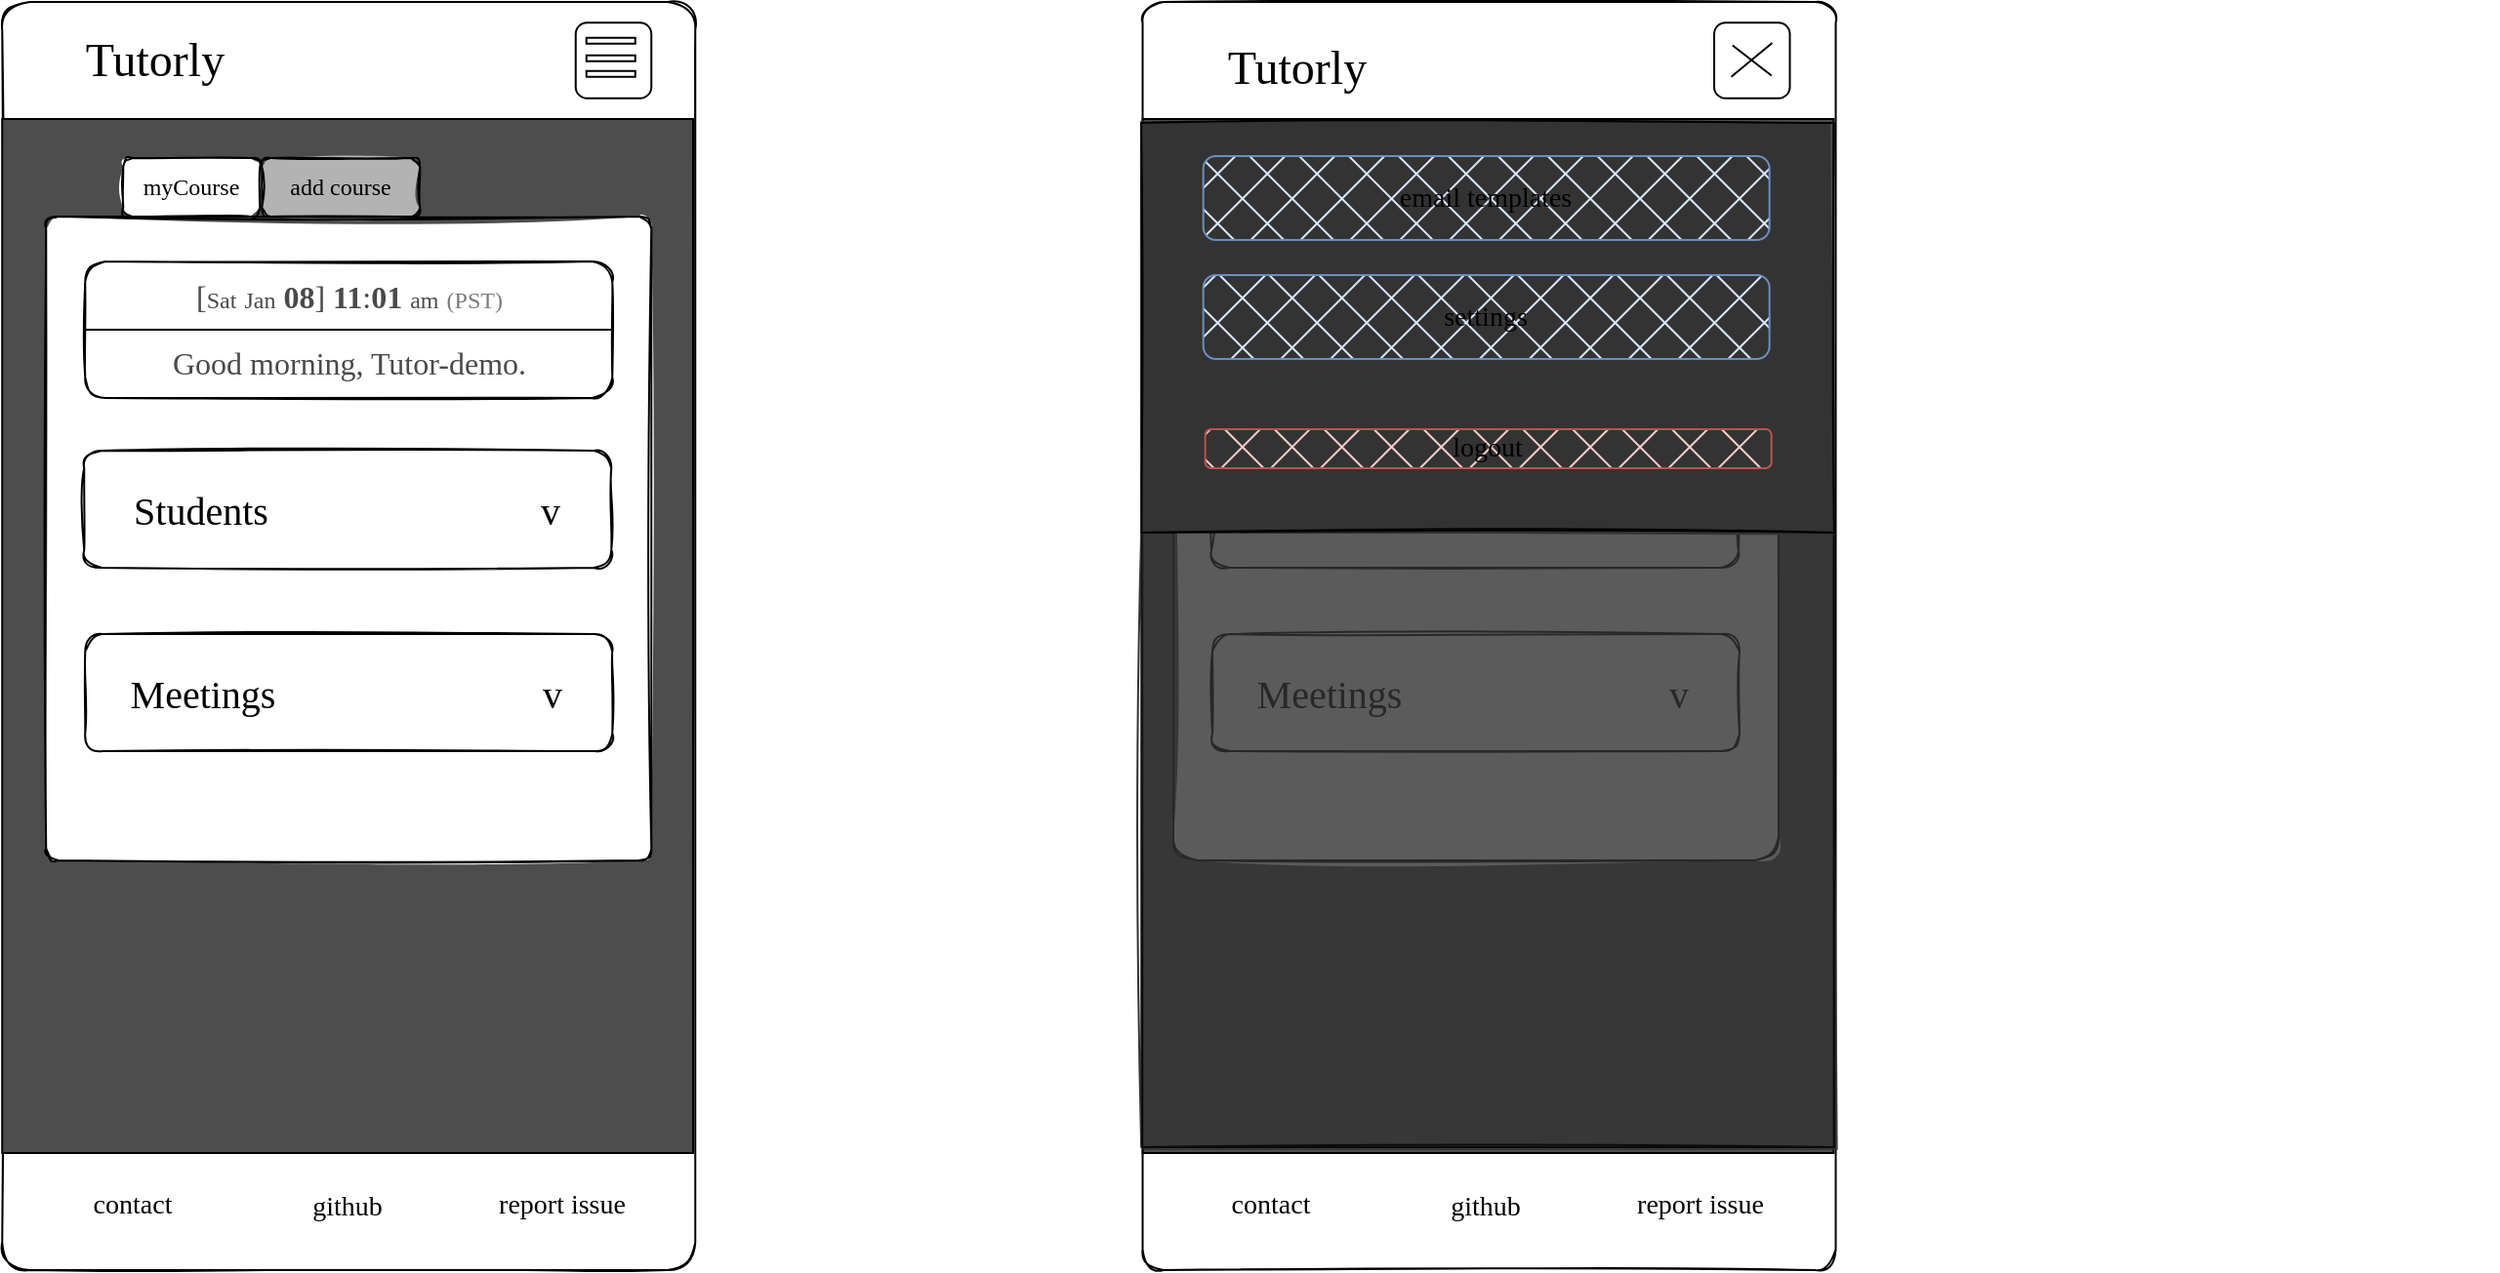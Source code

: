 <mxfile version="16.2.4" type="github" pages="3">
  <diagram id="h9dFl7BtjYhouRQpgsoD" name="Home-Nav">
    <mxGraphModel dx="855" dy="740" grid="1" gridSize="10" guides="1" tooltips="1" connect="0" arrows="0" fold="1" page="1" pageScale="1" pageWidth="850" pageHeight="1100" background="none" math="0" shadow="0">
      <root>
        <mxCell id="0" />
        <mxCell id="1" parent="0" />
        <mxCell id="VJyBcLO_9741J4DAKMgz-3" value="" style="rounded=1;whiteSpace=wrap;html=1;sketch=1;fontFamily=Comic Sans MS;arcSize=4;" parent="1" vertex="1">
          <mxGeometry x="392.13" y="200" width="355" height="650" as="geometry" />
        </mxCell>
        <mxCell id="XO_DNMzDLUDRU4fpuJas-3" value="&lt;font style=&quot;font-size: 24px;&quot;&gt;Tutorly&lt;/font&gt;" style="text;html=1;strokeColor=none;fillColor=none;align=center;verticalAlign=middle;whiteSpace=wrap;rounded=0;fillStyle=cross-hatch;fontFamily=Comic Sans MS;fontSize=24;" parent="1" vertex="1">
          <mxGeometry x="419.13" y="215" width="102.87" height="30" as="geometry" />
        </mxCell>
        <mxCell id="XO_DNMzDLUDRU4fpuJas-4" value="" style="whiteSpace=wrap;html=1;aspect=fixed;fillStyle=cross-hatch;fontSize=20;fillColor=#FFFFFF;rounded=1;fontFamily=Comic Sans MS;" parent="1" vertex="1">
          <mxGeometry x="685.88" y="210.63" width="38.75" height="38.75" as="geometry" />
        </mxCell>
        <mxCell id="XO_DNMzDLUDRU4fpuJas-6" value="" style="rounded=0;whiteSpace=wrap;html=1;fillStyle=cross-hatch;fontSize=20;fillColor=#FFFFFF;fontFamily=Comic Sans MS;" parent="1" vertex="1">
          <mxGeometry x="691.38" y="218.38" width="25" height="3" as="geometry" />
        </mxCell>
        <mxCell id="XO_DNMzDLUDRU4fpuJas-9" value="" style="rounded=0;whiteSpace=wrap;html=1;fillStyle=cross-hatch;fontSize=20;fillColor=#FFFFFF;fontFamily=Comic Sans MS;" parent="1" vertex="1">
          <mxGeometry x="691.38" y="227.38" width="25" height="3" as="geometry" />
        </mxCell>
        <mxCell id="XO_DNMzDLUDRU4fpuJas-10" value="" style="rounded=0;whiteSpace=wrap;html=1;fillStyle=cross-hatch;fontSize=20;fillColor=#FFFFFF;fontFamily=Comic Sans MS;" parent="1" vertex="1">
          <mxGeometry x="691.38" y="235.38" width="25" height="3" as="geometry" />
        </mxCell>
        <mxCell id="XO_DNMzDLUDRU4fpuJas-18" value="" style="rounded=1;whiteSpace=wrap;html=1;sketch=1;fontFamily=Comic Sans MS;arcSize=3;" parent="1" vertex="1">
          <mxGeometry x="976.26" y="200" width="355" height="650" as="geometry" />
        </mxCell>
        <mxCell id="XO_DNMzDLUDRU4fpuJas-26" value="&lt;font style=&quot;font-size: 24px;&quot;&gt;Tutorly&lt;/font&gt;" style="text;html=1;strokeColor=none;fillColor=none;align=center;verticalAlign=middle;whiteSpace=wrap;rounded=0;fillStyle=cross-hatch;fontFamily=Comic Sans MS;fontSize=24;" parent="1" vertex="1">
          <mxGeometry x="1011.26" y="219" width="88.74" height="30" as="geometry" />
        </mxCell>
        <mxCell id="XO_DNMzDLUDRU4fpuJas-27" value="" style="whiteSpace=wrap;html=1;aspect=fixed;fillStyle=cross-hatch;fontSize=20;fillColor=#FFFFFF;rounded=1;fontFamily=Comic Sans MS;" parent="1" vertex="1">
          <mxGeometry x="1269.01" y="210.63" width="38.75" height="38.75" as="geometry" />
        </mxCell>
        <mxCell id="XO_DNMzDLUDRU4fpuJas-39" value="&lt;font style=&quot;font-size: 14px&quot;&gt;report issue&lt;/font&gt;" style="text;html=1;strokeColor=none;fillColor=none;align=center;verticalAlign=middle;whiteSpace=wrap;rounded=0;fillStyle=cross-hatch;fontSize=20;fontFamily=Comic Sans MS;" parent="1" vertex="1">
          <mxGeometry x="624.13" y="800" width="110" height="26" as="geometry" />
        </mxCell>
        <mxCell id="XO_DNMzDLUDRU4fpuJas-40" value="&lt;font style=&quot;font-size: 14px&quot;&gt;contact&lt;/font&gt;" style="text;html=1;strokeColor=none;fillColor=none;align=center;verticalAlign=middle;whiteSpace=wrap;rounded=0;fillStyle=cross-hatch;fontSize=20;fontFamily=Comic Sans MS;" parent="1" vertex="1">
          <mxGeometry x="404.13" y="800" width="110" height="26" as="geometry" />
        </mxCell>
        <mxCell id="XO_DNMzDLUDRU4fpuJas-41" value="&lt;font style=&quot;font-size: 14px&quot;&gt;github&lt;br&gt;&lt;/font&gt;" style="text;html=1;strokeColor=none;fillColor=none;align=center;verticalAlign=middle;whiteSpace=wrap;rounded=0;fillStyle=cross-hatch;fontSize=20;fontFamily=Comic Sans MS;" parent="1" vertex="1">
          <mxGeometry x="544.13" y="801" width="50" height="26" as="geometry" />
        </mxCell>
        <mxCell id="XO_DNMzDLUDRU4fpuJas-43" value="&lt;font style=&quot;font-size: 14px&quot;&gt;report issue&lt;/font&gt;" style="text;html=1;strokeColor=none;fillColor=none;align=center;verticalAlign=middle;whiteSpace=wrap;rounded=0;fillStyle=cross-hatch;fontSize=20;fontFamily=Comic Sans MS;" parent="1" vertex="1">
          <mxGeometry x="1207.26" y="800" width="110" height="26" as="geometry" />
        </mxCell>
        <mxCell id="XO_DNMzDLUDRU4fpuJas-44" value="&lt;font style=&quot;font-size: 14px&quot;&gt;contact&lt;/font&gt;" style="text;html=1;strokeColor=none;fillColor=none;align=center;verticalAlign=middle;whiteSpace=wrap;rounded=0;fillStyle=cross-hatch;fontSize=20;fontFamily=Comic Sans MS;" parent="1" vertex="1">
          <mxGeometry x="987.26" y="800" width="110" height="26" as="geometry" />
        </mxCell>
        <mxCell id="XO_DNMzDLUDRU4fpuJas-45" value="&lt;font style=&quot;font-size: 14px&quot;&gt;github&lt;br&gt;&lt;/font&gt;" style="text;html=1;strokeColor=none;fillColor=none;align=center;verticalAlign=middle;whiteSpace=wrap;rounded=0;fillStyle=cross-hatch;fontSize=20;fontFamily=Comic Sans MS;" parent="1" vertex="1">
          <mxGeometry x="1127.26" y="801" width="50" height="26" as="geometry" />
        </mxCell>
        <mxCell id="XO_DNMzDLUDRU4fpuJas-52" value="" style="endArrow=none;html=1;rounded=0;fontSize=18;fontFamily=Comic Sans MS;" parent="1" edge="1">
          <mxGeometry width="50" height="50" relative="1" as="geometry">
            <mxPoint x="1277.76" y="238.38" as="sourcePoint" />
            <mxPoint x="1298.76" y="221" as="targetPoint" />
          </mxGeometry>
        </mxCell>
        <mxCell id="pkqxkNg5PtHQlLqN9tTv-1" value="" style="rounded=0;whiteSpace=wrap;html=1;fillStyle=solid;fontFamily=Comic Sans MS;fontSize=24;fontColor=#FFFFFF;fillColor=#4D4D4D;" parent="1" vertex="1">
          <mxGeometry x="392.13" y="260" width="353.87" height="530" as="geometry" />
        </mxCell>
        <mxCell id="XO_DNMzDLUDRU4fpuJas-53" value="" style="endArrow=none;html=1;rounded=0;fontSize=18;fontFamily=Comic Sans MS;" parent="1" edge="1">
          <mxGeometry width="50" height="50" relative="1" as="geometry">
            <mxPoint x="1298.39" y="237.76" as="sourcePoint" />
            <mxPoint x="1278.39" y="222.24" as="targetPoint" />
          </mxGeometry>
        </mxCell>
        <mxCell id="pkqxkNg5PtHQlLqN9tTv-2" value="" style="rounded=0;whiteSpace=wrap;html=1;fillStyle=solid;fontFamily=Comic Sans MS;fontSize=24;fontColor=#FFFFFF;fillColor=#4D4D4D;" parent="1" vertex="1">
          <mxGeometry x="976.32" y="260" width="353.87" height="530" as="geometry" />
        </mxCell>
        <mxCell id="pkqxkNg5PtHQlLqN9tTv-31" value="" style="group" parent="1" vertex="1" connectable="0">
          <mxGeometry x="1360" y="310" width="310" height="480" as="geometry" />
        </mxCell>
        <mxCell id="6VoPr5TfjH_w9PfIsYs--3" value="" style="group" vertex="1" connectable="0" parent="pkqxkNg5PtHQlLqN9tTv-31">
          <mxGeometry x="-368" y="-30" width="338.44" height="510" as="geometry" />
        </mxCell>
        <mxCell id="pkqxkNg5PtHQlLqN9tTv-19" value="myCourse" style="rounded=1;whiteSpace=wrap;html=1;sketch=1;fillStyle=solid;fontFamily=Comic Sans MS;" parent="6VoPr5TfjH_w9PfIsYs--3" vertex="1">
          <mxGeometry x="39.5" width="70" height="30" as="geometry" />
        </mxCell>
        <mxCell id="pkqxkNg5PtHQlLqN9tTv-20" value="add course" style="rounded=1;whiteSpace=wrap;html=1;sketch=1;fillStyle=solid;fillColor=#B3B3B3;fontFamily=Comic Sans MS;" parent="6VoPr5TfjH_w9PfIsYs--3" vertex="1">
          <mxGeometry x="110.5" width="81" height="30" as="geometry" />
        </mxCell>
        <mxCell id="pkqxkNg5PtHQlLqN9tTv-21" value="" style="rounded=1;whiteSpace=wrap;html=1;sketch=1;fillStyle=auto;fontFamily=Comic Sans MS;arcSize=4;" parent="6VoPr5TfjH_w9PfIsYs--3" vertex="1">
          <mxGeometry y="30" width="310" height="330" as="geometry" />
        </mxCell>
        <mxCell id="pkqxkNg5PtHQlLqN9tTv-22" value="&lt;span class=&quot;&quot; style=&quot;box-sizing: inherit ; color: rgb(74 , 74 , 74) ; font-family: &amp;quot;system-ui&amp;quot; , , &amp;quot;segoe ui&amp;quot; , &amp;quot;roboto&amp;quot; , &amp;quot;oxygen&amp;quot; , &amp;quot;ubuntu&amp;quot; , &amp;quot;cantarell&amp;quot; , &amp;quot;fira sans&amp;quot; , &amp;quot;droid sans&amp;quot; , &amp;quot;helvetica neue&amp;quot; , &amp;quot;helvetica&amp;quot; , &amp;quot;arial&amp;quot; , sans-serif ; font-size: 16px ; background-color: rgb(255 , 255 , 255)&quot;&gt;[&lt;span class=&quot;is-size-7 &quot; style=&quot;box-sizing: inherit ; font-style: inherit ; font-weight: inherit ; font-size: 0.75rem&quot;&gt;Sat&lt;/span&gt;&amp;nbsp;&lt;span class=&quot;is-size-7 &quot; style=&quot;box-sizing: inherit ; font-style: inherit ; font-weight: inherit ; font-size: 0.75rem&quot;&gt;Jan&lt;/span&gt;&amp;nbsp;&lt;span class=&quot;is-size-6 has-text-weight-bold&quot; style=&quot;box-sizing: inherit ; font-style: inherit ; font-weight: 700 ; font-size: 1rem&quot;&gt;08&lt;/span&gt;]&amp;nbsp;&lt;span class=&quot;is-size-6 has-text-weight-bold&quot; style=&quot;box-sizing: inherit ; font-style: inherit ; font-weight: 700 ; font-size: 1rem&quot;&gt;11&lt;/span&gt;:&lt;span class=&quot;is-size-6 has-text-weight-bold&quot; style=&quot;box-sizing: inherit ; font-style: inherit ; font-weight: 700 ; font-size: 1rem&quot;&gt;01&lt;/span&gt;&amp;nbsp;&lt;span class=&quot;is-size-7 &quot; style=&quot;box-sizing: inherit ; font-style: inherit ; font-weight: inherit ; font-size: 0.75rem&quot;&gt;am&lt;/span&gt;&lt;/span&gt;&lt;span style=&quot;color: rgb(74 , 74 , 74) ; font-family: &amp;quot;system-ui&amp;quot; , , &amp;quot;segoe ui&amp;quot; , &amp;quot;roboto&amp;quot; , &amp;quot;oxygen&amp;quot; , &amp;quot;ubuntu&amp;quot; , &amp;quot;cantarell&amp;quot; , &amp;quot;fira sans&amp;quot; , &amp;quot;droid sans&amp;quot; , &amp;quot;helvetica neue&amp;quot; , &amp;quot;helvetica&amp;quot; , &amp;quot;arial&amp;quot; , sans-serif ; font-size: 16px ; background-color: rgb(255 , 255 , 255)&quot;&gt;&amp;nbsp;&lt;/span&gt;&lt;span class=&quot;is-size-7 has-text-grey&quot; style=&quot;box-sizing: inherit ; font-family: &amp;quot;system-ui&amp;quot; , , &amp;quot;segoe ui&amp;quot; , &amp;quot;roboto&amp;quot; , &amp;quot;oxygen&amp;quot; , &amp;quot;ubuntu&amp;quot; , &amp;quot;cantarell&amp;quot; , &amp;quot;fira sans&amp;quot; , &amp;quot;droid sans&amp;quot; , &amp;quot;helvetica neue&amp;quot; , &amp;quot;helvetica&amp;quot; , &amp;quot;arial&amp;quot; , sans-serif ; background-color: rgb(255 , 255 , 255) ; color: rgb(122 , 122 , 122) ; font-size: 0.75rem&quot;&gt;(PST)&lt;br&gt;&lt;br&gt;&lt;span style=&quot;color: rgb(74 , 74 , 74) ; font-size: 16px&quot;&gt;Good morning, Tutor-demo.&lt;/span&gt;&lt;br&gt;&lt;/span&gt;" style="rounded=1;whiteSpace=wrap;html=1;shadow=0;sketch=1;fillStyle=auto;fontFamily=Comic Sans MS;fillColor=#FFFFFF;" parent="6VoPr5TfjH_w9PfIsYs--3" vertex="1">
          <mxGeometry x="20" y="53" width="270" height="70" as="geometry" />
        </mxCell>
        <mxCell id="pkqxkNg5PtHQlLqN9tTv-23" value="" style="rounded=1;whiteSpace=wrap;html=1;shadow=0;sketch=1;fillStyle=auto;fontFamily=Comic Sans MS;fillColor=#FFFFFF;" parent="6VoPr5TfjH_w9PfIsYs--3" vertex="1">
          <mxGeometry x="19.5" y="150" width="270" height="60" as="geometry" />
        </mxCell>
        <mxCell id="pkqxkNg5PtHQlLqN9tTv-24" value="" style="endArrow=none;html=1;rounded=0;fontSize=20;entryX=1;entryY=0.5;entryDx=0;entryDy=0;exitX=0;exitY=0.5;exitDx=0;exitDy=0;fontFamily=Comic Sans MS;" parent="6VoPr5TfjH_w9PfIsYs--3" source="pkqxkNg5PtHQlLqN9tTv-22" target="pkqxkNg5PtHQlLqN9tTv-22" edge="1">
          <mxGeometry width="50" height="50" relative="1" as="geometry">
            <mxPoint x="-0.5" y="243" as="sourcePoint" />
            <mxPoint x="49.5" y="193" as="targetPoint" />
          </mxGeometry>
        </mxCell>
        <mxCell id="pkqxkNg5PtHQlLqN9tTv-25" value="Students" style="text;html=1;strokeColor=none;fillColor=none;align=center;verticalAlign=middle;whiteSpace=wrap;rounded=0;fillStyle=cross-hatch;fontSize=20;fontFamily=Comic Sans MS;" parent="6VoPr5TfjH_w9PfIsYs--3" vertex="1">
          <mxGeometry x="29.5" y="165" width="100" height="30" as="geometry" />
        </mxCell>
        <mxCell id="pkqxkNg5PtHQlLqN9tTv-26" value="v" style="text;html=1;strokeColor=none;fillColor=none;align=center;verticalAlign=middle;whiteSpace=wrap;rounded=0;fillStyle=cross-hatch;fontSize=20;fontFamily=Comic Sans MS;" parent="6VoPr5TfjH_w9PfIsYs--3" vertex="1">
          <mxGeometry x="239.5" y="165" width="38.25" height="30" as="geometry" />
        </mxCell>
        <mxCell id="pkqxkNg5PtHQlLqN9tTv-27" value="" style="rounded=1;whiteSpace=wrap;html=1;shadow=0;sketch=1;fillStyle=auto;fontFamily=Comic Sans MS;fillColor=#FFFFFF;" parent="6VoPr5TfjH_w9PfIsYs--3" vertex="1">
          <mxGeometry x="20" y="244" width="270" height="60" as="geometry" />
        </mxCell>
        <mxCell id="pkqxkNg5PtHQlLqN9tTv-28" value="Meetings" style="text;html=1;strokeColor=none;fillColor=none;align=center;verticalAlign=middle;whiteSpace=wrap;rounded=0;fillStyle=cross-hatch;fontSize=20;fontFamily=Comic Sans MS;" parent="6VoPr5TfjH_w9PfIsYs--3" vertex="1">
          <mxGeometry x="30" y="259" width="100" height="30" as="geometry" />
        </mxCell>
        <mxCell id="pkqxkNg5PtHQlLqN9tTv-29" value="v" style="text;html=1;strokeColor=none;fillColor=none;align=center;verticalAlign=middle;whiteSpace=wrap;rounded=0;fillStyle=cross-hatch;fontSize=20;fontFamily=Comic Sans MS;" parent="6VoPr5TfjH_w9PfIsYs--3" vertex="1">
          <mxGeometry x="240" y="259" width="38.25" height="30" as="geometry" />
        </mxCell>
        <mxCell id="pkqxkNg5PtHQlLqN9tTv-15" value="" style="rounded=0;whiteSpace=wrap;html=1;fillStyle=solid;fontFamily=Comic Sans MS;fontSize=24;fillColor=#333333;gradientColor=none;gradientDirection=radial;sketch=1;strokeColor=default;opacity=80;" parent="6VoPr5TfjH_w9PfIsYs--3" vertex="1">
          <mxGeometry x="-16.43" y="192" width="354.87" height="315" as="geometry" />
        </mxCell>
        <mxCell id="pkqxkNg5PtHQlLqN9tTv-30" value="" style="group" parent="6VoPr5TfjH_w9PfIsYs--3" vertex="1" connectable="0">
          <mxGeometry x="-16.43" y="-18" width="354.87" height="210" as="geometry" />
        </mxCell>
        <mxCell id="pkqxkNg5PtHQlLqN9tTv-4" value="myCourse" style="rounded=1;whiteSpace=wrap;html=1;sketch=1;fillStyle=solid;fontFamily=Comic Sans MS;fillColor=default;" parent="pkqxkNg5PtHQlLqN9tTv-30" vertex="1">
          <mxGeometry x="59.5" y="30" width="70" height="30" as="geometry" />
        </mxCell>
        <mxCell id="pkqxkNg5PtHQlLqN9tTv-5" value="add course" style="rounded=1;whiteSpace=wrap;html=1;sketch=1;fillStyle=solid;fillColor=default;fontFamily=Comic Sans MS;" parent="pkqxkNg5PtHQlLqN9tTv-30" vertex="1">
          <mxGeometry x="130.5" y="30" width="81" height="30" as="geometry" />
        </mxCell>
        <mxCell id="pkqxkNg5PtHQlLqN9tTv-7" value="&lt;span class=&quot;&quot; style=&quot;box-sizing: inherit ; color: rgb(74 , 74 , 74) ; font-family: &amp;quot;system-ui&amp;quot; , , &amp;quot;segoe ui&amp;quot; , &amp;quot;roboto&amp;quot; , &amp;quot;oxygen&amp;quot; , &amp;quot;ubuntu&amp;quot; , &amp;quot;cantarell&amp;quot; , &amp;quot;fira sans&amp;quot; , &amp;quot;droid sans&amp;quot; , &amp;quot;helvetica neue&amp;quot; , &amp;quot;helvetica&amp;quot; , &amp;quot;arial&amp;quot; , sans-serif ; font-size: 16px ; background-color: rgb(255 , 255 , 255)&quot;&gt;[&lt;span class=&quot;is-size-7 &quot; style=&quot;box-sizing: inherit ; font-style: inherit ; font-weight: inherit ; font-size: 0.75rem&quot;&gt;Sat&lt;/span&gt;&amp;nbsp;&lt;span class=&quot;is-size-7 &quot; style=&quot;box-sizing: inherit ; font-style: inherit ; font-weight: inherit ; font-size: 0.75rem&quot;&gt;Jan&lt;/span&gt;&amp;nbsp;&lt;span class=&quot;is-size-6 has-text-weight-bold&quot; style=&quot;box-sizing: inherit ; font-style: inherit ; font-weight: 700 ; font-size: 1rem&quot;&gt;08&lt;/span&gt;]&amp;nbsp;&lt;span class=&quot;is-size-6 has-text-weight-bold&quot; style=&quot;box-sizing: inherit ; font-style: inherit ; font-weight: 700 ; font-size: 1rem&quot;&gt;11&lt;/span&gt;:&lt;span class=&quot;is-size-6 has-text-weight-bold&quot; style=&quot;box-sizing: inherit ; font-style: inherit ; font-weight: 700 ; font-size: 1rem&quot;&gt;01&lt;/span&gt;&amp;nbsp;&lt;span class=&quot;is-size-7 &quot; style=&quot;box-sizing: inherit ; font-style: inherit ; font-weight: inherit ; font-size: 0.75rem&quot;&gt;am&lt;/span&gt;&lt;/span&gt;&lt;span style=&quot;color: rgb(74 , 74 , 74) ; font-family: &amp;quot;system-ui&amp;quot; , , &amp;quot;segoe ui&amp;quot; , &amp;quot;roboto&amp;quot; , &amp;quot;oxygen&amp;quot; , &amp;quot;ubuntu&amp;quot; , &amp;quot;cantarell&amp;quot; , &amp;quot;fira sans&amp;quot; , &amp;quot;droid sans&amp;quot; , &amp;quot;helvetica neue&amp;quot; , &amp;quot;helvetica&amp;quot; , &amp;quot;arial&amp;quot; , sans-serif ; font-size: 16px ; background-color: rgb(255 , 255 , 255)&quot;&gt;&amp;nbsp;&lt;/span&gt;&lt;span class=&quot;is-size-7 has-text-grey&quot; style=&quot;box-sizing: inherit ; font-family: &amp;quot;system-ui&amp;quot; , , &amp;quot;segoe ui&amp;quot; , &amp;quot;roboto&amp;quot; , &amp;quot;oxygen&amp;quot; , &amp;quot;ubuntu&amp;quot; , &amp;quot;cantarell&amp;quot; , &amp;quot;fira sans&amp;quot; , &amp;quot;droid sans&amp;quot; , &amp;quot;helvetica neue&amp;quot; , &amp;quot;helvetica&amp;quot; , &amp;quot;arial&amp;quot; , sans-serif ; background-color: rgb(255 , 255 , 255) ; color: rgb(122 , 122 , 122) ; font-size: 0.75rem&quot;&gt;(PST)&lt;br&gt;&lt;br&gt;&lt;span style=&quot;color: rgb(74 , 74 , 74) ; font-size: 16px&quot;&gt;Good morning, Tutor-demo.&lt;/span&gt;&lt;br&gt;&lt;/span&gt;" style="rounded=1;whiteSpace=wrap;html=1;shadow=0;sketch=1;fillStyle=auto;fontFamily=Comic Sans MS;fillColor=#FFFFFF;" parent="pkqxkNg5PtHQlLqN9tTv-30" vertex="1">
          <mxGeometry x="40" y="83" width="270" height="70" as="geometry" />
        </mxCell>
        <mxCell id="pkqxkNg5PtHQlLqN9tTv-9" value="" style="endArrow=none;html=1;rounded=0;fontSize=20;entryX=1;entryY=0.5;entryDx=0;entryDy=0;exitX=0;exitY=0.5;exitDx=0;exitDy=0;fontFamily=Comic Sans MS;" parent="pkqxkNg5PtHQlLqN9tTv-30" source="pkqxkNg5PtHQlLqN9tTv-7" target="pkqxkNg5PtHQlLqN9tTv-7" edge="1">
          <mxGeometry width="50" height="50" relative="1" as="geometry">
            <mxPoint x="19.5" y="273" as="sourcePoint" />
            <mxPoint x="69.5" y="223" as="targetPoint" />
          </mxGeometry>
        </mxCell>
        <mxCell id="pkqxkNg5PtHQlLqN9tTv-3" value="" style="rounded=0;whiteSpace=wrap;html=1;fillStyle=solid;fontFamily=Comic Sans MS;fontSize=24;fillColor=#333333;gradientColor=none;gradientDirection=radial;sketch=1;strokeColor=default;" parent="pkqxkNg5PtHQlLqN9tTv-30" vertex="1">
          <mxGeometry width="354.87" height="210" as="geometry" />
        </mxCell>
        <mxCell id="XO_DNMzDLUDRU4fpuJas-46" value="logout" style="rounded=1;whiteSpace=wrap;html=1;fillStyle=cross-hatch;fontSize=14;fillColor=#f8cecc;strokeColor=#b85450;fontFamily=Comic Sans MS;" parent="pkqxkNg5PtHQlLqN9tTv-30" vertex="1">
          <mxGeometry x="32.76" y="157" width="290" height="20" as="geometry" />
        </mxCell>
        <mxCell id="XO_DNMzDLUDRU4fpuJas-54" value="settings" style="rounded=1;whiteSpace=wrap;html=1;fillStyle=cross-hatch;fontSize=14;fillColor=#dae8fc;strokeColor=#6c8ebf;fontFamily=Comic Sans MS;" parent="pkqxkNg5PtHQlLqN9tTv-30" vertex="1">
          <mxGeometry x="31.76" y="78" width="290" height="43" as="geometry" />
        </mxCell>
        <mxCell id="XO_DNMzDLUDRU4fpuJas-55" value="email templates" style="rounded=1;whiteSpace=wrap;html=1;fillStyle=cross-hatch;fontSize=14;fillColor=#dae8fc;strokeColor=#6c8ebf;fontFamily=Comic Sans MS;" parent="pkqxkNg5PtHQlLqN9tTv-30" vertex="1">
          <mxGeometry x="31.76" y="17" width="290" height="43" as="geometry" />
        </mxCell>
        <mxCell id="6VoPr5TfjH_w9PfIsYs--1" value="" style="group" vertex="1" connectable="0" parent="1">
          <mxGeometry x="414.63" y="280" width="310" height="360" as="geometry" />
        </mxCell>
        <mxCell id="VJyBcLO_9741J4DAKMgz-4" value="myCourse" style="rounded=1;whiteSpace=wrap;html=1;sketch=1;fillStyle=solid;fontFamily=Comic Sans MS;container=0;" parent="6VoPr5TfjH_w9PfIsYs--1" vertex="1">
          <mxGeometry x="39.5" width="70" height="30" as="geometry" />
        </mxCell>
        <mxCell id="VJyBcLO_9741J4DAKMgz-5" value="add course" style="rounded=1;whiteSpace=wrap;html=1;sketch=1;fillStyle=solid;fillColor=#B3B3B3;fontFamily=Comic Sans MS;container=0;" parent="6VoPr5TfjH_w9PfIsYs--1" vertex="1">
          <mxGeometry x="110.5" width="81" height="30" as="geometry" />
        </mxCell>
        <mxCell id="VJyBcLO_9741J4DAKMgz-6" value="" style="rounded=1;whiteSpace=wrap;html=1;sketch=1;fillStyle=auto;fontFamily=Comic Sans MS;container=0;arcSize=2;" parent="6VoPr5TfjH_w9PfIsYs--1" vertex="1">
          <mxGeometry y="30" width="310" height="330" as="geometry" />
        </mxCell>
        <mxCell id="VJyBcLO_9741J4DAKMgz-9" value="&lt;span class=&quot;&quot; style=&quot;box-sizing: inherit ; color: rgb(74 , 74 , 74) ; font-family: &amp;quot;system-ui&amp;quot; , , &amp;quot;segoe ui&amp;quot; , &amp;quot;roboto&amp;quot; , &amp;quot;oxygen&amp;quot; , &amp;quot;ubuntu&amp;quot; , &amp;quot;cantarell&amp;quot; , &amp;quot;fira sans&amp;quot; , &amp;quot;droid sans&amp;quot; , &amp;quot;helvetica neue&amp;quot; , &amp;quot;helvetica&amp;quot; , &amp;quot;arial&amp;quot; , sans-serif ; font-size: 16px ; background-color: rgb(255 , 255 , 255)&quot;&gt;[&lt;span class=&quot;is-size-7 &quot; style=&quot;box-sizing: inherit ; font-style: inherit ; font-weight: inherit ; font-size: 0.75rem&quot;&gt;Sat&lt;/span&gt;&amp;nbsp;&lt;span class=&quot;is-size-7 &quot; style=&quot;box-sizing: inherit ; font-style: inherit ; font-weight: inherit ; font-size: 0.75rem&quot;&gt;Jan&lt;/span&gt;&amp;nbsp;&lt;span class=&quot;is-size-6 has-text-weight-bold&quot; style=&quot;box-sizing: inherit ; font-style: inherit ; font-weight: 700 ; font-size: 1rem&quot;&gt;08&lt;/span&gt;]&amp;nbsp;&lt;span class=&quot;is-size-6 has-text-weight-bold&quot; style=&quot;box-sizing: inherit ; font-style: inherit ; font-weight: 700 ; font-size: 1rem&quot;&gt;11&lt;/span&gt;:&lt;span class=&quot;is-size-6 has-text-weight-bold&quot; style=&quot;box-sizing: inherit ; font-style: inherit ; font-weight: 700 ; font-size: 1rem&quot;&gt;01&lt;/span&gt;&amp;nbsp;&lt;span class=&quot;is-size-7 &quot; style=&quot;box-sizing: inherit ; font-style: inherit ; font-weight: inherit ; font-size: 0.75rem&quot;&gt;am&lt;/span&gt;&lt;/span&gt;&lt;span style=&quot;color: rgb(74 , 74 , 74) ; font-family: &amp;quot;system-ui&amp;quot; , , &amp;quot;segoe ui&amp;quot; , &amp;quot;roboto&amp;quot; , &amp;quot;oxygen&amp;quot; , &amp;quot;ubuntu&amp;quot; , &amp;quot;cantarell&amp;quot; , &amp;quot;fira sans&amp;quot; , &amp;quot;droid sans&amp;quot; , &amp;quot;helvetica neue&amp;quot; , &amp;quot;helvetica&amp;quot; , &amp;quot;arial&amp;quot; , sans-serif ; font-size: 16px ; background-color: rgb(255 , 255 , 255)&quot;&gt;&amp;nbsp;&lt;/span&gt;&lt;span class=&quot;is-size-7 has-text-grey&quot; style=&quot;box-sizing: inherit ; font-family: &amp;quot;system-ui&amp;quot; , , &amp;quot;segoe ui&amp;quot; , &amp;quot;roboto&amp;quot; , &amp;quot;oxygen&amp;quot; , &amp;quot;ubuntu&amp;quot; , &amp;quot;cantarell&amp;quot; , &amp;quot;fira sans&amp;quot; , &amp;quot;droid sans&amp;quot; , &amp;quot;helvetica neue&amp;quot; , &amp;quot;helvetica&amp;quot; , &amp;quot;arial&amp;quot; , sans-serif ; background-color: rgb(255 , 255 , 255) ; color: rgb(122 , 122 , 122) ; font-size: 0.75rem&quot;&gt;(PST)&lt;br&gt;&lt;br&gt;&lt;span style=&quot;color: rgb(74 , 74 , 74) ; font-size: 16px&quot;&gt;Good morning, Tutor-demo.&lt;/span&gt;&lt;br&gt;&lt;/span&gt;" style="rounded=1;whiteSpace=wrap;html=1;shadow=0;sketch=1;fillStyle=auto;fontFamily=Comic Sans MS;fillColor=#FFFFFF;container=0;" parent="6VoPr5TfjH_w9PfIsYs--1" vertex="1">
          <mxGeometry x="20" y="53" width="270" height="70" as="geometry" />
        </mxCell>
        <mxCell id="VJyBcLO_9741J4DAKMgz-10" value="" style="rounded=1;whiteSpace=wrap;html=1;shadow=0;sketch=1;fillStyle=auto;fontFamily=Comic Sans MS;fillColor=#FFFFFF;container=0;" parent="6VoPr5TfjH_w9PfIsYs--1" vertex="1">
          <mxGeometry x="19.5" y="150" width="270" height="60" as="geometry" />
        </mxCell>
        <mxCell id="XO_DNMzDLUDRU4fpuJas-11" value="" style="endArrow=none;html=1;rounded=0;fontSize=20;entryX=1;entryY=0.5;entryDx=0;entryDy=0;exitX=0;exitY=0.5;exitDx=0;exitDy=0;fontFamily=Comic Sans MS;" parent="6VoPr5TfjH_w9PfIsYs--1" source="VJyBcLO_9741J4DAKMgz-9" target="VJyBcLO_9741J4DAKMgz-9" edge="1">
          <mxGeometry width="50" height="50" relative="1" as="geometry">
            <mxPoint x="-0.5" y="243" as="sourcePoint" />
            <mxPoint x="49.5" y="193" as="targetPoint" />
          </mxGeometry>
        </mxCell>
        <mxCell id="XO_DNMzDLUDRU4fpuJas-13" value="Students" style="text;html=1;strokeColor=none;fillColor=none;align=center;verticalAlign=middle;whiteSpace=wrap;rounded=0;fillStyle=cross-hatch;fontSize=20;fontFamily=Comic Sans MS;container=0;" parent="6VoPr5TfjH_w9PfIsYs--1" vertex="1">
          <mxGeometry x="29.5" y="165" width="100" height="30" as="geometry" />
        </mxCell>
        <mxCell id="XO_DNMzDLUDRU4fpuJas-14" value="v" style="text;html=1;strokeColor=none;fillColor=none;align=center;verticalAlign=middle;whiteSpace=wrap;rounded=0;fillStyle=cross-hatch;fontSize=20;fontFamily=Comic Sans MS;container=0;" parent="6VoPr5TfjH_w9PfIsYs--1" vertex="1">
          <mxGeometry x="239.5" y="165" width="38.25" height="30" as="geometry" />
        </mxCell>
        <mxCell id="XO_DNMzDLUDRU4fpuJas-15" value="" style="rounded=1;whiteSpace=wrap;html=1;shadow=0;sketch=1;fillStyle=auto;fontFamily=Comic Sans MS;fillColor=#FFFFFF;container=0;" parent="6VoPr5TfjH_w9PfIsYs--1" vertex="1">
          <mxGeometry x="20" y="244" width="270" height="60" as="geometry" />
        </mxCell>
        <mxCell id="XO_DNMzDLUDRU4fpuJas-16" value="Meetings" style="text;html=1;strokeColor=none;fillColor=none;align=center;verticalAlign=middle;whiteSpace=wrap;rounded=0;fillStyle=cross-hatch;fontSize=20;fontFamily=Comic Sans MS;container=0;" parent="6VoPr5TfjH_w9PfIsYs--1" vertex="1">
          <mxGeometry x="30" y="259" width="100" height="30" as="geometry" />
        </mxCell>
        <mxCell id="XO_DNMzDLUDRU4fpuJas-17" value="v" style="text;html=1;strokeColor=none;fillColor=none;align=center;verticalAlign=middle;whiteSpace=wrap;rounded=0;fillStyle=cross-hatch;fontSize=20;fontFamily=Comic Sans MS;container=0;" parent="6VoPr5TfjH_w9PfIsYs--1" vertex="1">
          <mxGeometry x="240" y="259" width="38.25" height="30" as="geometry" />
        </mxCell>
      </root>
    </mxGraphModel>
  </diagram>
  <diagram id="66BsLXAjwmpm4jOadLqA" name="email-templates">
    <mxGraphModel dx="1251" dy="740" grid="1" gridSize="10" guides="1" tooltips="1" connect="1" arrows="1" fold="1" page="1" pageScale="1" pageWidth="850" pageHeight="1100" math="0" shadow="0">
      <root>
        <mxCell id="9_Cml6CrCQAhFIeIYYuo-0" />
        <mxCell id="9_Cml6CrCQAhFIeIYYuo-1" parent="9_Cml6CrCQAhFIeIYYuo-0" />
        <mxCell id="9_Cml6CrCQAhFIeIYYuo-2" value="" style="rounded=1;whiteSpace=wrap;html=1;sketch=1;arcSize=4;" parent="9_Cml6CrCQAhFIeIYYuo-1" vertex="1">
          <mxGeometry x="248.13" y="225" width="355" height="650" as="geometry" />
        </mxCell>
        <mxCell id="9_Cml6CrCQAhFIeIYYuo-5" value="" style="rounded=0;whiteSpace=wrap;html=1;sketch=1;fillStyle=solid;fillColor=#4D4D4D;fontColor=#333333;strokeColor=#666666;" parent="9_Cml6CrCQAhFIeIYYuo-1" vertex="1">
          <mxGeometry x="249" y="290" width="354" height="520" as="geometry" />
        </mxCell>
        <mxCell id="9_Cml6CrCQAhFIeIYYuo-9" value="&lt;font style=&quot;font-size: 25px;&quot;&gt;Tutorly&lt;/font&gt;" style="text;html=1;strokeColor=none;fillColor=none;align=center;verticalAlign=middle;whiteSpace=wrap;rounded=0;fillStyle=cross-hatch;fontSize=25;fontFamily=Comic Sans MS;" parent="9_Cml6CrCQAhFIeIYYuo-1" vertex="1">
          <mxGeometry x="282.13" y="243" width="87.87" height="30" as="geometry" />
        </mxCell>
        <mxCell id="9_Cml6CrCQAhFIeIYYuo-10" value="" style="whiteSpace=wrap;html=1;aspect=fixed;fillStyle=cross-hatch;fontSize=20;fillColor=#FFFFFF;rounded=1;" parent="9_Cml6CrCQAhFIeIYYuo-1" vertex="1">
          <mxGeometry x="541.88" y="235.63" width="38.75" height="38.75" as="geometry" />
        </mxCell>
        <mxCell id="9_Cml6CrCQAhFIeIYYuo-11" value="" style="rounded=0;whiteSpace=wrap;html=1;fillStyle=cross-hatch;fontSize=20;fillColor=#FFFFFF;" parent="9_Cml6CrCQAhFIeIYYuo-1" vertex="1">
          <mxGeometry x="547.38" y="243.38" width="25" height="3" as="geometry" />
        </mxCell>
        <mxCell id="9_Cml6CrCQAhFIeIYYuo-12" value="" style="rounded=0;whiteSpace=wrap;html=1;fillStyle=cross-hatch;fontSize=20;fillColor=#FFFFFF;" parent="9_Cml6CrCQAhFIeIYYuo-1" vertex="1">
          <mxGeometry x="547.38" y="252.38" width="25" height="3" as="geometry" />
        </mxCell>
        <mxCell id="9_Cml6CrCQAhFIeIYYuo-13" value="" style="rounded=0;whiteSpace=wrap;html=1;fillStyle=cross-hatch;fontSize=20;fillColor=#FFFFFF;" parent="9_Cml6CrCQAhFIeIYYuo-1" vertex="1">
          <mxGeometry x="547.38" y="260.38" width="25" height="3" as="geometry" />
        </mxCell>
        <mxCell id="9_Cml6CrCQAhFIeIYYuo-21" value="&lt;font style=&quot;font-size: 14px&quot;&gt;report issue&lt;/font&gt;" style="text;html=1;strokeColor=none;fillColor=none;align=center;verticalAlign=middle;whiteSpace=wrap;rounded=0;fillStyle=cross-hatch;fontSize=20;fontFamily=Comic Sans MS;" parent="9_Cml6CrCQAhFIeIYYuo-1" vertex="1">
          <mxGeometry x="480.13" y="825" width="110" height="26" as="geometry" />
        </mxCell>
        <mxCell id="9_Cml6CrCQAhFIeIYYuo-22" value="&lt;font style=&quot;font-size: 14px&quot;&gt;contact&lt;/font&gt;" style="text;html=1;strokeColor=none;fillColor=none;align=center;verticalAlign=middle;whiteSpace=wrap;rounded=0;fillStyle=cross-hatch;fontSize=20;fontFamily=Comic Sans MS;" parent="9_Cml6CrCQAhFIeIYYuo-1" vertex="1">
          <mxGeometry x="260.13" y="825" width="110" height="26" as="geometry" />
        </mxCell>
        <mxCell id="9_Cml6CrCQAhFIeIYYuo-23" value="&lt;font style=&quot;font-size: 14px&quot;&gt;github&lt;br&gt;&lt;/font&gt;" style="text;html=1;strokeColor=none;fillColor=none;align=center;verticalAlign=middle;whiteSpace=wrap;rounded=0;fillStyle=cross-hatch;fontSize=20;fontFamily=Comic Sans MS;" parent="9_Cml6CrCQAhFIeIYYuo-1" vertex="1">
          <mxGeometry x="400.13" y="826" width="50" height="26" as="geometry" />
        </mxCell>
        <mxCell id="9_Cml6CrCQAhFIeIYYuo-25" value="&lt;font style=&quot;font-size: 23px;&quot;&gt;Email Templates&lt;/font&gt;" style="text;html=1;align=center;verticalAlign=middle;whiteSpace=wrap;rounded=0;fontColor=#FFFFFF;fontSize=23;fontFamily=Comic Sans MS;" parent="9_Cml6CrCQAhFIeIYYuo-1" vertex="1">
          <mxGeometry x="251.13" y="317" width="210" height="30" as="geometry" />
        </mxCell>
        <mxCell id="9_Cml6CrCQAhFIeIYYuo-26" value="" style="rounded=1;whiteSpace=wrap;html=1;sketch=1;fillStyle=auto;arcSize=3;" parent="9_Cml6CrCQAhFIeIYYuo-1" vertex="1">
          <mxGeometry x="260.13" y="360" width="329.87" height="440" as="geometry" />
        </mxCell>
        <mxCell id="9_Cml6CrCQAhFIeIYYuo-27" value="X" style="text;html=1;strokeColor=none;fillColor=none;align=center;verticalAlign=middle;whiteSpace=wrap;rounded=0;fillStyle=solid;fontSize=20;fontColor=#FFFFFF;" parent="9_Cml6CrCQAhFIeIYYuo-1" vertex="1">
          <mxGeometry x="550.13" y="303.38" width="40" height="30" as="geometry" />
        </mxCell>
        <mxCell id="9_Cml6CrCQAhFIeIYYuo-7" value="&lt;font style=&quot;font-size: 14px&quot;&gt;New Template&lt;/font&gt;" style="rounded=1;whiteSpace=wrap;html=1;shadow=0;sketch=1;fillStyle=solid;fontFamily=Comic Sans MS;fillColor=#dae8fc;strokeColor=#6c8ebf;" parent="9_Cml6CrCQAhFIeIYYuo-1" vertex="1">
          <mxGeometry x="274.38" y="377" width="302.62" height="53" as="geometry" />
        </mxCell>
        <mxCell id="y17O3OULo2HKa2xwltiN-1" value="" style="rounded=1;whiteSpace=wrap;html=1;sketch=1;arcSize=4;" vertex="1" parent="9_Cml6CrCQAhFIeIYYuo-1">
          <mxGeometry x="760" y="225" width="355" height="725" as="geometry" />
        </mxCell>
        <mxCell id="y17O3OULo2HKa2xwltiN-2" value="" style="rounded=0;whiteSpace=wrap;html=1;sketch=1;fillStyle=solid;fillColor=#4D4D4D;fontColor=#333333;strokeColor=#666666;" vertex="1" parent="9_Cml6CrCQAhFIeIYYuo-1">
          <mxGeometry x="760.87" y="290" width="354" height="590" as="geometry" />
        </mxCell>
        <mxCell id="y17O3OULo2HKa2xwltiN-3" value="&lt;font style=&quot;font-size: 25px;&quot;&gt;Tutorly&lt;/font&gt;" style="text;html=1;strokeColor=none;fillColor=none;align=center;verticalAlign=middle;whiteSpace=wrap;rounded=0;fillStyle=cross-hatch;fontSize=25;fontFamily=Comic Sans MS;" vertex="1" parent="9_Cml6CrCQAhFIeIYYuo-1">
          <mxGeometry x="794" y="243" width="87.87" height="30" as="geometry" />
        </mxCell>
        <mxCell id="y17O3OULo2HKa2xwltiN-4" value="" style="whiteSpace=wrap;html=1;aspect=fixed;fillStyle=cross-hatch;fontSize=20;fillColor=#FFFFFF;rounded=1;" vertex="1" parent="9_Cml6CrCQAhFIeIYYuo-1">
          <mxGeometry x="1053.75" y="235.63" width="38.75" height="38.75" as="geometry" />
        </mxCell>
        <mxCell id="y17O3OULo2HKa2xwltiN-5" value="" style="rounded=0;whiteSpace=wrap;html=1;fillStyle=cross-hatch;fontSize=20;fillColor=#FFFFFF;" vertex="1" parent="9_Cml6CrCQAhFIeIYYuo-1">
          <mxGeometry x="1059.25" y="243.38" width="25" height="3" as="geometry" />
        </mxCell>
        <mxCell id="y17O3OULo2HKa2xwltiN-6" value="" style="rounded=0;whiteSpace=wrap;html=1;fillStyle=cross-hatch;fontSize=20;fillColor=#FFFFFF;" vertex="1" parent="9_Cml6CrCQAhFIeIYYuo-1">
          <mxGeometry x="1059.25" y="252.38" width="25" height="3" as="geometry" />
        </mxCell>
        <mxCell id="y17O3OULo2HKa2xwltiN-7" value="" style="rounded=0;whiteSpace=wrap;html=1;fillStyle=cross-hatch;fontSize=20;fillColor=#FFFFFF;" vertex="1" parent="9_Cml6CrCQAhFIeIYYuo-1">
          <mxGeometry x="1059.25" y="260.38" width="25" height="3" as="geometry" />
        </mxCell>
        <mxCell id="y17O3OULo2HKa2xwltiN-8" value="&lt;font style=&quot;font-size: 14px&quot;&gt;report issue&lt;/font&gt;" style="text;html=1;strokeColor=none;fillColor=none;align=center;verticalAlign=middle;whiteSpace=wrap;rounded=0;fillStyle=cross-hatch;fontSize=20;fontFamily=Comic Sans MS;" vertex="1" parent="9_Cml6CrCQAhFIeIYYuo-1">
          <mxGeometry x="995" y="900" width="110" height="26" as="geometry" />
        </mxCell>
        <mxCell id="y17O3OULo2HKa2xwltiN-9" value="&lt;font style=&quot;font-size: 14px&quot;&gt;contact&lt;/font&gt;" style="text;html=1;strokeColor=none;fillColor=none;align=center;verticalAlign=middle;whiteSpace=wrap;rounded=0;fillStyle=cross-hatch;fontSize=20;fontFamily=Comic Sans MS;" vertex="1" parent="9_Cml6CrCQAhFIeIYYuo-1">
          <mxGeometry x="775" y="900" width="110" height="26" as="geometry" />
        </mxCell>
        <mxCell id="y17O3OULo2HKa2xwltiN-10" value="&lt;font style=&quot;font-size: 14px&quot;&gt;github&lt;br&gt;&lt;/font&gt;" style="text;html=1;strokeColor=none;fillColor=none;align=center;verticalAlign=middle;whiteSpace=wrap;rounded=0;fillStyle=cross-hatch;fontSize=20;fontFamily=Comic Sans MS;" vertex="1" parent="9_Cml6CrCQAhFIeIYYuo-1">
          <mxGeometry x="915" y="901" width="50" height="26" as="geometry" />
        </mxCell>
        <mxCell id="y17O3OULo2HKa2xwltiN-11" value="&lt;font style=&quot;font-size: 23px;&quot;&gt;Email Templates&lt;/font&gt;" style="text;html=1;align=center;verticalAlign=middle;whiteSpace=wrap;rounded=0;fontColor=#FFFFFF;fontSize=23;fontFamily=Comic Sans MS;" vertex="1" parent="9_Cml6CrCQAhFIeIYYuo-1">
          <mxGeometry x="763" y="314" width="210" height="30" as="geometry" />
        </mxCell>
        <mxCell id="y17O3OULo2HKa2xwltiN-12" value="&lt;font style=&quot;font-size: 20px&quot;&gt;Edit&lt;/font&gt;" style="rounded=1;whiteSpace=wrap;html=1;sketch=1;fillStyle=auto;verticalAlign=top;arcSize=2;" vertex="1" parent="9_Cml6CrCQAhFIeIYYuo-1">
          <mxGeometry x="772" y="390" width="329.87" height="480" as="geometry" />
        </mxCell>
        <mxCell id="y17O3OULo2HKa2xwltiN-13" value="X" style="text;html=1;strokeColor=none;fillColor=none;align=center;verticalAlign=middle;whiteSpace=wrap;rounded=0;fillStyle=solid;fontSize=20;fontColor=#FFFFFF;" vertex="1" parent="9_Cml6CrCQAhFIeIYYuo-1">
          <mxGeometry x="1062" y="303.38" width="40" height="30" as="geometry" />
        </mxCell>
        <mxCell id="y17O3OULo2HKa2xwltiN-14" value="new-template" style="rounded=1;whiteSpace=wrap;html=1;shadow=0;sketch=1;fillStyle=solid;fontFamily=Comic Sans MS;align=left;" vertex="1" parent="9_Cml6CrCQAhFIeIYYuo-1">
          <mxGeometry x="790" y="432" width="180" height="30" as="geometry" />
        </mxCell>
        <mxCell id="y17O3OULo2HKa2xwltiN-16" value="&lt;font style=&quot;font-size: 16px&quot;&gt;✎&lt;/font&gt;" style="text;html=1;strokeColor=none;fillColor=none;align=center;verticalAlign=middle;whiteSpace=wrap;rounded=0;fillStyle=solid;" vertex="1" parent="9_Cml6CrCQAhFIeIYYuo-1">
          <mxGeometry x="943" y="437" width="19" height="20" as="geometry" />
        </mxCell>
        <mxCell id="y17O3OULo2HKa2xwltiN-18" value="&lt;font&gt;&lt;font style=&quot;font-size: 12px&quot;&gt;template name&lt;/font&gt;&lt;br&gt;&lt;/font&gt;" style="text;html=1;strokeColor=none;fillColor=none;align=left;verticalAlign=middle;whiteSpace=wrap;rounded=0;fillStyle=solid;fontSize=16;fontColor=#666666;" vertex="1" parent="9_Cml6CrCQAhFIeIYYuo-1">
          <mxGeometry x="789.87" y="412" width="94.13" height="20" as="geometry" />
        </mxCell>
        <mxCell id="y17O3OULo2HKa2xwltiN-19" value="Tutor available for [course-name]" style="rounded=1;whiteSpace=wrap;html=1;shadow=0;sketch=1;fillStyle=solid;fontFamily=Comic Sans MS;align=left;" vertex="1" parent="9_Cml6CrCQAhFIeIYYuo-1">
          <mxGeometry x="790" y="492" width="300" height="30" as="geometry" />
        </mxCell>
        <mxCell id="y17O3OULo2HKa2xwltiN-20" value="&lt;font style=&quot;font-size: 16px&quot;&gt;✎&lt;/font&gt;" style="text;html=1;strokeColor=none;fillColor=none;align=center;verticalAlign=middle;whiteSpace=wrap;rounded=0;fillStyle=solid;" vertex="1" parent="9_Cml6CrCQAhFIeIYYuo-1">
          <mxGeometry x="1064.75" y="497" width="19" height="20" as="geometry" />
        </mxCell>
        <mxCell id="y17O3OULo2HKa2xwltiN-21" value="&lt;font&gt;&lt;font style=&quot;font-size: 12px&quot;&gt;email subject line&lt;/font&gt;&lt;br&gt;&lt;/font&gt;" style="text;html=1;strokeColor=none;fillColor=none;align=left;verticalAlign=middle;whiteSpace=wrap;rounded=0;fillStyle=solid;fontSize=16;fontColor=#666666;" vertex="1" parent="9_Cml6CrCQAhFIeIYYuo-1">
          <mxGeometry x="789.87" y="472" width="124.13" height="20" as="geometry" />
        </mxCell>
        <mxCell id="y17O3OULo2HKa2xwltiN-22" value="Hello [student-firstName],&lt;br&gt;&lt;br&gt;My name is [tutor-firstName], thank you for signing up for [courseName].&lt;br&gt;&lt;br&gt;Please schedule a meeting here [tutor-meetingLink]&lt;br&gt;&lt;br&gt;Thanks&lt;br&gt;- [tutor-firstName]" style="rounded=1;whiteSpace=wrap;html=1;shadow=0;sketch=1;fillStyle=solid;fontFamily=Comic Sans MS;align=left;gradientColor=none;glass=0;verticalAlign=top;arcSize=3;" vertex="1" parent="9_Cml6CrCQAhFIeIYYuo-1">
          <mxGeometry x="790" y="552" width="300" height="163" as="geometry" />
        </mxCell>
        <mxCell id="y17O3OULo2HKa2xwltiN-23" value="&lt;font style=&quot;font-size: 16px&quot;&gt;✎&lt;/font&gt;" style="text;html=1;strokeColor=none;fillColor=none;align=center;verticalAlign=middle;whiteSpace=wrap;rounded=0;fillStyle=solid;" vertex="1" parent="9_Cml6CrCQAhFIeIYYuo-1">
          <mxGeometry x="1061.63" y="560" width="19" height="20" as="geometry" />
        </mxCell>
        <mxCell id="y17O3OULo2HKa2xwltiN-24" value="&lt;font&gt;&lt;font style=&quot;font-size: 12px&quot;&gt;email body&lt;/font&gt;&lt;br&gt;&lt;/font&gt;" style="text;html=1;strokeColor=none;fillColor=none;align=left;verticalAlign=middle;whiteSpace=wrap;rounded=0;fillStyle=solid;fontSize=16;fontColor=#666666;" vertex="1" parent="9_Cml6CrCQAhFIeIYYuo-1">
          <mxGeometry x="793.25" y="532" width="124.13" height="20" as="geometry" />
        </mxCell>
        <mxCell id="y17O3OULo2HKa2xwltiN-26" value="&lt;font style=&quot;font-size: 14px&quot;&gt;save&lt;/font&gt;" style="rounded=1;whiteSpace=wrap;html=1;shadow=0;sketch=1;fillStyle=solid;fontFamily=Comic Sans MS;align=center;fillColor=#d5e8d4;strokeColor=#82b366;" vertex="1" parent="9_Cml6CrCQAhFIeIYYuo-1">
          <mxGeometry x="787.87" y="800" width="300" height="50" as="geometry" />
        </mxCell>
        <mxCell id="y17O3OULo2HKa2xwltiN-27" value="&lt;font style=&quot;font-size: 14px&quot;&gt;how does this work?&lt;/font&gt;" style="rounded=1;whiteSpace=wrap;html=1;shadow=0;sketch=1;fillStyle=solid;fontFamily=Comic Sans MS;align=center;fillColor=#e1d5e7;strokeColor=#9673a6;" vertex="1" parent="9_Cml6CrCQAhFIeIYYuo-1">
          <mxGeometry x="772" y="351" width="328" height="30" as="geometry" />
        </mxCell>
        <mxCell id="y17O3OULo2HKa2xwltiN-28" value="" style="rounded=1;whiteSpace=wrap;html=1;sketch=1;arcSize=3;" vertex="1" parent="9_Cml6CrCQAhFIeIYYuo-1">
          <mxGeometry x="1260" y="225" width="355" height="1005" as="geometry" />
        </mxCell>
        <mxCell id="y17O3OULo2HKa2xwltiN-29" value="" style="rounded=0;whiteSpace=wrap;html=1;sketch=1;fillStyle=solid;fillColor=#4D4D4D;fontColor=#333333;strokeColor=#666666;" vertex="1" parent="9_Cml6CrCQAhFIeIYYuo-1">
          <mxGeometry x="1260.87" y="290" width="354" height="870" as="geometry" />
        </mxCell>
        <mxCell id="y17O3OULo2HKa2xwltiN-30" value="&lt;font style=&quot;font-size: 25px;&quot;&gt;Tutorly&lt;/font&gt;" style="text;html=1;strokeColor=none;fillColor=none;align=center;verticalAlign=middle;whiteSpace=wrap;rounded=0;fillStyle=cross-hatch;fontSize=25;fontFamily=Comic Sans MS;" vertex="1" parent="9_Cml6CrCQAhFIeIYYuo-1">
          <mxGeometry x="1294" y="243" width="87.87" height="30" as="geometry" />
        </mxCell>
        <mxCell id="y17O3OULo2HKa2xwltiN-31" value="" style="whiteSpace=wrap;html=1;aspect=fixed;fillStyle=cross-hatch;fontSize=20;fillColor=#FFFFFF;rounded=1;" vertex="1" parent="9_Cml6CrCQAhFIeIYYuo-1">
          <mxGeometry x="1553.75" y="235.63" width="38.75" height="38.75" as="geometry" />
        </mxCell>
        <mxCell id="y17O3OULo2HKa2xwltiN-32" value="" style="rounded=0;whiteSpace=wrap;html=1;fillStyle=cross-hatch;fontSize=20;fillColor=#FFFFFF;" vertex="1" parent="9_Cml6CrCQAhFIeIYYuo-1">
          <mxGeometry x="1559.25" y="243.38" width="25" height="3" as="geometry" />
        </mxCell>
        <mxCell id="y17O3OULo2HKa2xwltiN-33" value="" style="rounded=0;whiteSpace=wrap;html=1;fillStyle=cross-hatch;fontSize=20;fillColor=#FFFFFF;" vertex="1" parent="9_Cml6CrCQAhFIeIYYuo-1">
          <mxGeometry x="1559.25" y="252.38" width="25" height="3" as="geometry" />
        </mxCell>
        <mxCell id="y17O3OULo2HKa2xwltiN-34" value="" style="rounded=0;whiteSpace=wrap;html=1;fillStyle=cross-hatch;fontSize=20;fillColor=#FFFFFF;" vertex="1" parent="9_Cml6CrCQAhFIeIYYuo-1">
          <mxGeometry x="1559.25" y="260.38" width="25" height="3" as="geometry" />
        </mxCell>
        <mxCell id="y17O3OULo2HKa2xwltiN-35" value="&lt;font style=&quot;font-size: 14px&quot;&gt;report issue&lt;/font&gt;" style="text;html=1;strokeColor=none;fillColor=none;align=center;verticalAlign=middle;whiteSpace=wrap;rounded=0;fillStyle=cross-hatch;fontSize=20;fontFamily=Comic Sans MS;" vertex="1" parent="9_Cml6CrCQAhFIeIYYuo-1">
          <mxGeometry x="1493.5" y="1180" width="110" height="26" as="geometry" />
        </mxCell>
        <mxCell id="y17O3OULo2HKa2xwltiN-36" value="&lt;font style=&quot;font-size: 14px&quot;&gt;contact&lt;/font&gt;" style="text;html=1;strokeColor=none;fillColor=none;align=center;verticalAlign=middle;whiteSpace=wrap;rounded=0;fillStyle=cross-hatch;fontSize=20;fontFamily=Comic Sans MS;" vertex="1" parent="9_Cml6CrCQAhFIeIYYuo-1">
          <mxGeometry x="1273.5" y="1180" width="110" height="26" as="geometry" />
        </mxCell>
        <mxCell id="y17O3OULo2HKa2xwltiN-37" value="&lt;font style=&quot;font-size: 14px&quot;&gt;github&lt;br&gt;&lt;/font&gt;" style="text;html=1;strokeColor=none;fillColor=none;align=center;verticalAlign=middle;whiteSpace=wrap;rounded=0;fillStyle=cross-hatch;fontSize=20;fontFamily=Comic Sans MS;" vertex="1" parent="9_Cml6CrCQAhFIeIYYuo-1">
          <mxGeometry x="1413.5" y="1181" width="50" height="26" as="geometry" />
        </mxCell>
        <mxCell id="y17O3OULo2HKa2xwltiN-38" value="&lt;font style=&quot;font-size: 23px;&quot;&gt;Email Templates&lt;/font&gt;" style="text;html=1;align=center;verticalAlign=middle;whiteSpace=wrap;rounded=0;fontColor=#FFFFFF;fontSize=23;fontFamily=Comic Sans MS;" vertex="1" parent="9_Cml6CrCQAhFIeIYYuo-1">
          <mxGeometry x="1263" y="314" width="210" height="30" as="geometry" />
        </mxCell>
        <mxCell id="y17O3OULo2HKa2xwltiN-40" value="X" style="text;html=1;strokeColor=none;fillColor=none;align=center;verticalAlign=middle;whiteSpace=wrap;rounded=0;fillStyle=solid;fontSize=20;fontColor=#FFFFFF;" vertex="1" parent="9_Cml6CrCQAhFIeIYYuo-1">
          <mxGeometry x="1562" y="303.38" width="40" height="30" as="geometry" />
        </mxCell>
        <mxCell id="y17O3OULo2HKa2xwltiN-51" value="&lt;font style=&quot;font-size: 14px&quot;&gt;how does this work?&lt;/font&gt;" style="rounded=1;whiteSpace=wrap;html=1;shadow=0;sketch=1;fillStyle=solid;fontFamily=Comic Sans MS;align=center;fillColor=#e1d5e7;strokeColor=#9673a6;verticalAlign=top;arcSize=4;" vertex="1" parent="9_Cml6CrCQAhFIeIYYuo-1">
          <mxGeometry x="1272" y="350" width="328" height="790" as="geometry" />
        </mxCell>
        <mxCell id="y17O3OULo2HKa2xwltiN-52" value="&lt;font color=&quot;#000000&quot; style=&quot;font-size: 20px&quot;&gt;Modal default layout&lt;/font&gt;" style="text;html=1;strokeColor=none;fillColor=none;align=center;verticalAlign=middle;whiteSpace=wrap;rounded=0;shadow=0;glass=0;fillStyle=solid;fontSize=12;fontColor=#666666;" vertex="1" parent="9_Cml6CrCQAhFIeIYYuo-1">
          <mxGeometry x="332.01" y="180" width="209.87" height="40" as="geometry" />
        </mxCell>
        <mxCell id="y17O3OULo2HKa2xwltiN-53" value="&lt;font color=&quot;#000000&quot;&gt;&lt;span style=&quot;font-size: 20px&quot;&gt;Create template layout&lt;/span&gt;&lt;/font&gt;" style="text;html=1;strokeColor=none;fillColor=none;align=center;verticalAlign=middle;whiteSpace=wrap;rounded=0;shadow=0;glass=0;fillStyle=solid;fontSize=12;fontColor=#666666;" vertex="1" parent="9_Cml6CrCQAhFIeIYYuo-1">
          <mxGeometry x="832.93" y="180" width="209.87" height="40" as="geometry" />
        </mxCell>
        <mxCell id="y17O3OULo2HKa2xwltiN-54" value="&lt;font color=&quot;#000000&quot;&gt;&lt;span style=&quot;font-size: 20px&quot;&gt;Tutorial layout&lt;/span&gt;&lt;/font&gt;" style="text;html=1;strokeColor=none;fillColor=none;align=center;verticalAlign=middle;whiteSpace=wrap;rounded=0;shadow=0;glass=0;fillStyle=solid;fontSize=12;fontColor=#666666;" vertex="1" parent="9_Cml6CrCQAhFIeIYYuo-1">
          <mxGeometry x="1332.93" y="170" width="209.87" height="40" as="geometry" />
        </mxCell>
        <mxCell id="y17O3OULo2HKa2xwltiN-58" value="&lt;span&gt;	&lt;/span&gt;As a tutor meeting with students online, you find yourself sending the same emails over and over again. Whether you are &lt;br&gt;&lt;span&gt;	&lt;/span&gt;- welcoming new students&lt;br&gt;&lt;span&gt;	&lt;/span&gt;- scheduling or confirming meetings&lt;br&gt;&lt;span&gt;	&lt;/span&gt;- session review requests&lt;br&gt;&lt;span&gt;	&lt;/span&gt;- notices of any changes&lt;br&gt;the tasks are repetitive.&lt;br&gt;&lt;br&gt;Automating this process can be as easy as 1-2-3.&lt;br&gt;1. select a student from your course&lt;br&gt;2. select an email template&lt;br&gt;3. click send&lt;br&gt;&lt;br&gt;&lt;br&gt;&lt;span&gt;	&lt;/span&gt;This application uses data you&#39;ve provided for yourself and the students you work with. This data can be used to autofill an email template you create.&lt;br&gt;&lt;br&gt;&lt;b&gt;&lt;font style=&quot;font-size: 16px&quot;&gt;&lt;u&gt;Available Data&lt;br&gt;&lt;/u&gt;&lt;/font&gt;&lt;/b&gt;student&lt;br&gt;&lt;span&gt;	&lt;/span&gt;- meetingLink (URL to schedule a meeting)&lt;br&gt;&lt;br&gt;tutor&lt;br&gt;&lt;span&gt;	&lt;/span&gt;- scheduleLink (URL to join a meeting)&lt;br&gt;&lt;br&gt;student &amp;amp; tutor&lt;br&gt;&lt;span&gt;	&lt;/span&gt;- firstName&lt;br&gt;&lt;span&gt;	&lt;/span&gt;- lastName&lt;br&gt;&lt;span&gt;	&lt;/span&gt;- email&lt;br&gt;- githubUsername&lt;br&gt;&lt;br&gt;&lt;br&gt;&lt;b&gt;&lt;font style=&quot;font-size: 13px&quot;&gt;&lt;u&gt;Use Available Data&lt;br&gt;&lt;/u&gt;&lt;/font&gt;&lt;/b&gt;while editing the subject line or body of an email template, use the pattern below." style="text;html=1;strokeColor=none;fillColor=none;align=left;verticalAlign=top;whiteSpace=wrap;rounded=0;shadow=0;glass=0;fillStyle=solid;fontSize=13;fontColor=#000000;" vertex="1" parent="9_Cml6CrCQAhFIeIYYuo-1">
          <mxGeometry x="1290" y="380" width="297" height="600" as="geometry" />
        </mxCell>
        <mxCell id="y17O3OULo2HKa2xwltiN-62" value="&lt;b style=&quot;font-size: 16px&quot;&gt;&lt;font style=&quot;font-size: 16px&quot;&gt;[student-firstName]&lt;/font&gt;&lt;/b&gt;" style="rounded=1;whiteSpace=wrap;html=1;shadow=0;glass=0;fillStyle=solid;fontSize=13;fontColor=#000000;gradientColor=none;fillColor=none;sketch=1;strokeColor=none;" vertex="1" parent="9_Cml6CrCQAhFIeIYYuo-1">
          <mxGeometry x="1288" y="978" width="296" height="50" as="geometry" />
        </mxCell>
        <mxCell id="y17O3OULo2HKa2xwltiN-64" value="&lt;font style=&quot;font-size: 13px&quot;&gt;Where &#39;student&#39; can be either &#39;student&#39; or &#39;tutor&#39;, and &#39;firstName&#39; can be any datapoint available for the person.&lt;br&gt;&lt;/font&gt;" style="text;html=1;strokeColor=none;fillColor=none;align=left;verticalAlign=top;whiteSpace=wrap;rounded=0;shadow=0;glass=0;sketch=1;fillStyle=solid;fontSize=16;fontColor=#000000;" vertex="1" parent="9_Cml6CrCQAhFIeIYYuo-1">
          <mxGeometry x="1288" y="1030" width="292" height="70" as="geometry" />
        </mxCell>
        <mxCell id="xUyGYqcGv3z21hCRSbRr-0" value="&lt;font style=&quot;font-size: 14px&quot;&gt;preview email-template&lt;/font&gt;" style="rounded=1;whiteSpace=wrap;html=1;shadow=0;sketch=1;fillStyle=solid;fontFamily=Comic Sans MS;align=center;fillColor=#ffe6cc;strokeColor=#d79b00;" vertex="1" parent="9_Cml6CrCQAhFIeIYYuo-1">
          <mxGeometry x="787.5" y="730" width="300" height="50" as="geometry" />
        </mxCell>
        <mxCell id="xUyGYqcGv3z21hCRSbRr-18" value="" style="rounded=1;whiteSpace=wrap;html=1;sketch=1;arcSize=3;" vertex="1" parent="9_Cml6CrCQAhFIeIYYuo-1">
          <mxGeometry x="1730" y="215" width="355" height="835" as="geometry" />
        </mxCell>
        <mxCell id="xUyGYqcGv3z21hCRSbRr-19" value="" style="rounded=0;whiteSpace=wrap;html=1;sketch=1;fillStyle=solid;fillColor=#4D4D4D;fontColor=#333333;strokeColor=#666666;" vertex="1" parent="9_Cml6CrCQAhFIeIYYuo-1">
          <mxGeometry x="1730.87" y="280" width="354" height="700" as="geometry" />
        </mxCell>
        <mxCell id="xUyGYqcGv3z21hCRSbRr-20" value="&lt;font style=&quot;font-size: 25px;&quot;&gt;Tutorly&lt;/font&gt;" style="text;html=1;strokeColor=none;fillColor=none;align=center;verticalAlign=middle;whiteSpace=wrap;rounded=0;fillStyle=cross-hatch;fontSize=25;fontFamily=Comic Sans MS;" vertex="1" parent="9_Cml6CrCQAhFIeIYYuo-1">
          <mxGeometry x="1764" y="233" width="87.87" height="30" as="geometry" />
        </mxCell>
        <mxCell id="xUyGYqcGv3z21hCRSbRr-21" value="" style="whiteSpace=wrap;html=1;aspect=fixed;fillStyle=cross-hatch;fontSize=20;fillColor=#FFFFFF;rounded=1;" vertex="1" parent="9_Cml6CrCQAhFIeIYYuo-1">
          <mxGeometry x="2023.75" y="225.63" width="38.75" height="38.75" as="geometry" />
        </mxCell>
        <mxCell id="xUyGYqcGv3z21hCRSbRr-22" value="" style="rounded=0;whiteSpace=wrap;html=1;fillStyle=cross-hatch;fontSize=20;fillColor=#FFFFFF;" vertex="1" parent="9_Cml6CrCQAhFIeIYYuo-1">
          <mxGeometry x="2029.25" y="233.38" width="25" height="3" as="geometry" />
        </mxCell>
        <mxCell id="xUyGYqcGv3z21hCRSbRr-23" value="" style="rounded=0;whiteSpace=wrap;html=1;fillStyle=cross-hatch;fontSize=20;fillColor=#FFFFFF;" vertex="1" parent="9_Cml6CrCQAhFIeIYYuo-1">
          <mxGeometry x="2029.25" y="242.38" width="25" height="3" as="geometry" />
        </mxCell>
        <mxCell id="xUyGYqcGv3z21hCRSbRr-24" value="" style="rounded=0;whiteSpace=wrap;html=1;fillStyle=cross-hatch;fontSize=20;fillColor=#FFFFFF;" vertex="1" parent="9_Cml6CrCQAhFIeIYYuo-1">
          <mxGeometry x="2029.25" y="250.38" width="25" height="3" as="geometry" />
        </mxCell>
        <mxCell id="xUyGYqcGv3z21hCRSbRr-25" value="&lt;font style=&quot;font-size: 14px&quot;&gt;report issue&lt;/font&gt;" style="text;html=1;strokeColor=none;fillColor=none;align=center;verticalAlign=middle;whiteSpace=wrap;rounded=0;fillStyle=cross-hatch;fontSize=20;fontFamily=Comic Sans MS;" vertex="1" parent="9_Cml6CrCQAhFIeIYYuo-1">
          <mxGeometry x="1962.87" y="990" width="110" height="26" as="geometry" />
        </mxCell>
        <mxCell id="xUyGYqcGv3z21hCRSbRr-26" value="&lt;font style=&quot;font-size: 14px&quot;&gt;contact&lt;/font&gt;" style="text;html=1;strokeColor=none;fillColor=none;align=center;verticalAlign=middle;whiteSpace=wrap;rounded=0;fillStyle=cross-hatch;fontSize=20;fontFamily=Comic Sans MS;" vertex="1" parent="9_Cml6CrCQAhFIeIYYuo-1">
          <mxGeometry x="1742.87" y="990" width="110" height="26" as="geometry" />
        </mxCell>
        <mxCell id="xUyGYqcGv3z21hCRSbRr-27" value="&lt;font style=&quot;font-size: 14px&quot;&gt;github&lt;br&gt;&lt;/font&gt;" style="text;html=1;strokeColor=none;fillColor=none;align=center;verticalAlign=middle;whiteSpace=wrap;rounded=0;fillStyle=cross-hatch;fontSize=20;fontFamily=Comic Sans MS;" vertex="1" parent="9_Cml6CrCQAhFIeIYYuo-1">
          <mxGeometry x="1882.87" y="991" width="50" height="26" as="geometry" />
        </mxCell>
        <mxCell id="xUyGYqcGv3z21hCRSbRr-28" value="&lt;font style=&quot;font-size: 23px;&quot;&gt;Email Templates&lt;/font&gt;" style="text;html=1;align=center;verticalAlign=middle;whiteSpace=wrap;rounded=0;fontColor=#FFFFFF;fontSize=23;fontFamily=Comic Sans MS;" vertex="1" parent="9_Cml6CrCQAhFIeIYYuo-1">
          <mxGeometry x="1733" y="304" width="210" height="30" as="geometry" />
        </mxCell>
        <mxCell id="xUyGYqcGv3z21hCRSbRr-29" value="&lt;font&gt;&lt;font style=&quot;font-size: 20px&quot;&gt;Preview&lt;/font&gt;&lt;br&gt;&lt;/font&gt;" style="rounded=1;whiteSpace=wrap;html=1;sketch=1;fillStyle=auto;align=center;verticalAlign=top;arcSize=3;" vertex="1" parent="9_Cml6CrCQAhFIeIYYuo-1">
          <mxGeometry x="1742" y="350" width="329.87" height="610" as="geometry" />
        </mxCell>
        <mxCell id="xUyGYqcGv3z21hCRSbRr-30" value="X" style="text;html=1;strokeColor=none;fillColor=none;align=center;verticalAlign=middle;whiteSpace=wrap;rounded=0;fillStyle=solid;fontSize=20;fontColor=#FFFFFF;" vertex="1" parent="9_Cml6CrCQAhFIeIYYuo-1">
          <mxGeometry x="2032" y="293.38" width="40" height="30" as="geometry" />
        </mxCell>
        <mxCell id="xUyGYqcGv3z21hCRSbRr-31" value="&amp;nbsp;Miley Fox" style="rounded=1;whiteSpace=wrap;html=1;shadow=0;sketch=1;fillStyle=solid;fontFamily=Comic Sans MS;align=left;" vertex="1" parent="9_Cml6CrCQAhFIeIYYuo-1">
          <mxGeometry x="1758.05" y="467" width="296.95" height="30" as="geometry" />
        </mxCell>
        <mxCell id="xUyGYqcGv3z21hCRSbRr-32" value="&lt;font style=&quot;font-size: 16px&quot;&gt;v&lt;/font&gt;" style="text;html=1;strokeColor=none;fillColor=none;align=center;verticalAlign=middle;whiteSpace=wrap;rounded=0;fillStyle=solid;" vertex="1" parent="9_Cml6CrCQAhFIeIYYuo-1">
          <mxGeometry x="2021.8" y="472" width="19" height="20" as="geometry" />
        </mxCell>
        <mxCell id="xUyGYqcGv3z21hCRSbRr-33" value="&lt;font&gt;&lt;font style=&quot;font-size: 12px&quot;&gt;select a student for preview&lt;/font&gt;&lt;br&gt;&lt;/font&gt;" style="text;html=1;strokeColor=none;fillColor=none;align=left;verticalAlign=middle;whiteSpace=wrap;rounded=0;fillStyle=solid;fontSize=16;fontColor=#666666;" vertex="1" parent="9_Cml6CrCQAhFIeIYYuo-1">
          <mxGeometry x="1758.05" y="447" width="180.13" height="20" as="geometry" />
        </mxCell>
        <mxCell id="xUyGYqcGv3z21hCRSbRr-37" value="Hello Miley,&lt;br&gt;&lt;br&gt;My name is Sam, thank you for signing up for Full Stack Flex.&lt;br&gt;&lt;br&gt;Please schedule a meeting here: &lt;font color=&quot;#3333ff&quot;&gt;www.calendly.com/sam-tutor&amp;nbsp;&lt;/font&gt;&lt;br&gt;&lt;br&gt;Thanks&lt;br&gt;- Sam" style="rounded=0;whiteSpace=wrap;html=1;shadow=0;sketch=1;fillStyle=solid;fontFamily=Comic Sans MS;align=left;gradientColor=none;glass=0;verticalAlign=top;" vertex="1" parent="9_Cml6CrCQAhFIeIYYuo-1">
          <mxGeometry x="1756" y="590" width="300" height="181" as="geometry" />
        </mxCell>
        <mxCell id="xUyGYqcGv3z21hCRSbRr-40" value="&lt;font style=&quot;font-size: 14px&quot;&gt;save&lt;/font&gt;" style="rounded=1;whiteSpace=wrap;html=1;shadow=0;sketch=1;fillStyle=solid;fontFamily=Comic Sans MS;align=center;fillColor=#d5e8d4;strokeColor=#82b366;" vertex="1" parent="9_Cml6CrCQAhFIeIYYuo-1">
          <mxGeometry x="1758.05" y="880" width="300" height="50" as="geometry" />
        </mxCell>
        <mxCell id="xUyGYqcGv3z21hCRSbRr-42" value="&lt;font color=&quot;#000000&quot;&gt;&lt;span style=&quot;font-size: 20px&quot;&gt;Preview layout&lt;/span&gt;&lt;/font&gt;" style="text;html=1;strokeColor=none;fillColor=none;align=center;verticalAlign=middle;whiteSpace=wrap;rounded=0;shadow=0;glass=0;fillStyle=solid;fontSize=12;fontColor=#666666;" vertex="1" parent="9_Cml6CrCQAhFIeIYYuo-1">
          <mxGeometry x="1802.93" y="170" width="209.87" height="40" as="geometry" />
        </mxCell>
        <mxCell id="xUyGYqcGv3z21hCRSbRr-43" value="&lt;font style=&quot;font-size: 14px&quot;&gt;edit email-template&lt;/font&gt;" style="rounded=1;whiteSpace=wrap;html=1;shadow=0;sketch=1;fillStyle=solid;fontFamily=Comic Sans MS;align=center;fillColor=#ffe6cc;strokeColor=#d79b00;" vertex="1" parent="9_Cml6CrCQAhFIeIYYuo-1">
          <mxGeometry x="1757.68" y="810" width="300" height="50" as="geometry" />
        </mxCell>
        <mxCell id="xUyGYqcGv3z21hCRSbRr-44" value="&amp;nbsp;Full Stack Flex" style="rounded=1;whiteSpace=wrap;html=1;shadow=0;sketch=1;fillStyle=solid;fontFamily=Comic Sans MS;align=left;" vertex="1" parent="9_Cml6CrCQAhFIeIYYuo-1">
          <mxGeometry x="1757.68" y="405" width="294.32" height="30" as="geometry" />
        </mxCell>
        <mxCell id="xUyGYqcGv3z21hCRSbRr-45" value="&lt;font style=&quot;font-size: 16px&quot;&gt;v&lt;/font&gt;" style="text;html=1;strokeColor=none;fillColor=none;align=center;verticalAlign=middle;whiteSpace=wrap;rounded=0;fillStyle=solid;" vertex="1" parent="9_Cml6CrCQAhFIeIYYuo-1">
          <mxGeometry x="2023.93" y="410" width="19" height="20" as="geometry" />
        </mxCell>
        <mxCell id="xUyGYqcGv3z21hCRSbRr-46" value="&lt;font&gt;&lt;font style=&quot;font-size: 12px&quot;&gt;select a course for preview&lt;/font&gt;&lt;br&gt;&lt;/font&gt;" style="text;html=1;strokeColor=none;fillColor=none;align=left;verticalAlign=middle;whiteSpace=wrap;rounded=0;fillStyle=solid;fontSize=16;fontColor=#666666;" vertex="1" parent="9_Cml6CrCQAhFIeIYYuo-1">
          <mxGeometry x="1757.68" y="386" width="180.13" height="20" as="geometry" />
        </mxCell>
        <mxCell id="xUyGYqcGv3z21hCRSbRr-48" value="&lt;span&gt;&amp;nbsp;To: miley@email.com&lt;br&gt;&amp;nbsp;From: sam@email.com&lt;br&gt;&amp;nbsp;Subject:&amp;nbsp;&lt;/span&gt;Tutor available for Full Stack Flex&lt;span&gt;&lt;br&gt;&lt;/span&gt;" style="rounded=0;whiteSpace=wrap;html=1;shadow=0;sketch=1;fillStyle=solid;fontFamily=Comic Sans MS;align=left;verticalAlign=top;" vertex="1" parent="9_Cml6CrCQAhFIeIYYuo-1">
          <mxGeometry x="1756" y="520" width="300" height="70" as="geometry" />
        </mxCell>
        <mxCell id="GVFwoHpPWugOKO2aOnsA-1" value="&lt;font style=&quot;font-size: 14px&quot;&gt;new student introduction&lt;/font&gt;" style="rounded=1;whiteSpace=wrap;html=1;shadow=0;sketch=1;fillStyle=solid;fontFamily=Comic Sans MS;fillColor=#dae8fc;strokeColor=#6c8ebf;" vertex="1" parent="9_Cml6CrCQAhFIeIYYuo-1">
          <mxGeometry x="274" y="447" width="302.62" height="53" as="geometry" />
        </mxCell>
      </root>
    </mxGraphModel>
  </diagram>
  <diagram id="eeRAqBRB4fkFdOAZAQSZ" name="Send Meeting Reminder Email">
    <mxGraphModel dx="1668" dy="987" grid="1" gridSize="10" guides="1" tooltips="1" connect="1" arrows="1" fold="1" page="1" pageScale="1" pageWidth="850" pageHeight="1100" math="0" shadow="0">
      <root>
        <mxCell id="QLI_ODqpEI7q3E5BlISN-0" />
        <mxCell id="QLI_ODqpEI7q3E5BlISN-1" parent="QLI_ODqpEI7q3E5BlISN-0" />
        <mxCell id="tFzi8OoRNzK4CYM7etrf-0" value="" style="rounded=1;whiteSpace=wrap;html=1;sketch=1;fontFamily=Comic Sans MS;arcSize=4;" vertex="1" parent="QLI_ODqpEI7q3E5BlISN-1">
          <mxGeometry x="130" y="170" width="355" height="650" as="geometry" />
        </mxCell>
        <mxCell id="tFzi8OoRNzK4CYM7etrf-1" value="&lt;font style=&quot;font-size: 24px;&quot;&gt;Tutorly&lt;/font&gt;" style="text;html=1;strokeColor=none;fillColor=none;align=center;verticalAlign=middle;whiteSpace=wrap;rounded=0;fillStyle=cross-hatch;fontFamily=Comic Sans MS;fontSize=24;" vertex="1" parent="QLI_ODqpEI7q3E5BlISN-1">
          <mxGeometry x="157" y="185" width="102.87" height="30" as="geometry" />
        </mxCell>
        <mxCell id="tFzi8OoRNzK4CYM7etrf-2" value="" style="whiteSpace=wrap;html=1;aspect=fixed;fillStyle=cross-hatch;fontSize=20;fillColor=#FFFFFF;rounded=1;fontFamily=Comic Sans MS;" vertex="1" parent="QLI_ODqpEI7q3E5BlISN-1">
          <mxGeometry x="423.75" y="180.63" width="38.75" height="38.75" as="geometry" />
        </mxCell>
        <mxCell id="tFzi8OoRNzK4CYM7etrf-3" value="" style="rounded=0;whiteSpace=wrap;html=1;fillStyle=cross-hatch;fontSize=20;fillColor=#FFFFFF;fontFamily=Comic Sans MS;" vertex="1" parent="QLI_ODqpEI7q3E5BlISN-1">
          <mxGeometry x="429.25" y="188.38" width="25" height="3" as="geometry" />
        </mxCell>
        <mxCell id="tFzi8OoRNzK4CYM7etrf-4" value="" style="rounded=0;whiteSpace=wrap;html=1;fillStyle=cross-hatch;fontSize=20;fillColor=#FFFFFF;fontFamily=Comic Sans MS;" vertex="1" parent="QLI_ODqpEI7q3E5BlISN-1">
          <mxGeometry x="429.25" y="197.38" width="25" height="3" as="geometry" />
        </mxCell>
        <mxCell id="tFzi8OoRNzK4CYM7etrf-5" value="" style="rounded=0;whiteSpace=wrap;html=1;fillStyle=cross-hatch;fontSize=20;fillColor=#FFFFFF;fontFamily=Comic Sans MS;" vertex="1" parent="QLI_ODqpEI7q3E5BlISN-1">
          <mxGeometry x="429.25" y="205.38" width="25" height="3" as="geometry" />
        </mxCell>
        <mxCell id="tFzi8OoRNzK4CYM7etrf-6" value="&lt;font style=&quot;font-size: 14px&quot;&gt;report issue&lt;/font&gt;" style="text;html=1;strokeColor=none;fillColor=none;align=center;verticalAlign=middle;whiteSpace=wrap;rounded=0;fillStyle=cross-hatch;fontSize=20;fontFamily=Comic Sans MS;" vertex="1" parent="QLI_ODqpEI7q3E5BlISN-1">
          <mxGeometry x="362" y="770" width="110" height="26" as="geometry" />
        </mxCell>
        <mxCell id="tFzi8OoRNzK4CYM7etrf-7" value="&lt;font style=&quot;font-size: 14px&quot;&gt;contact&lt;/font&gt;" style="text;html=1;strokeColor=none;fillColor=none;align=center;verticalAlign=middle;whiteSpace=wrap;rounded=0;fillStyle=cross-hatch;fontSize=20;fontFamily=Comic Sans MS;" vertex="1" parent="QLI_ODqpEI7q3E5BlISN-1">
          <mxGeometry x="142" y="770" width="110" height="26" as="geometry" />
        </mxCell>
        <mxCell id="tFzi8OoRNzK4CYM7etrf-8" value="&lt;font style=&quot;font-size: 14px&quot;&gt;github&lt;br&gt;&lt;/font&gt;" style="text;html=1;strokeColor=none;fillColor=none;align=center;verticalAlign=middle;whiteSpace=wrap;rounded=0;fillStyle=cross-hatch;fontSize=20;fontFamily=Comic Sans MS;" vertex="1" parent="QLI_ODqpEI7q3E5BlISN-1">
          <mxGeometry x="282" y="771" width="50" height="26" as="geometry" />
        </mxCell>
        <mxCell id="tFzi8OoRNzK4CYM7etrf-9" value="" style="rounded=0;whiteSpace=wrap;html=1;fillStyle=solid;fontFamily=Comic Sans MS;fontSize=24;fontColor=#FFFFFF;fillColor=#4D4D4D;" vertex="1" parent="QLI_ODqpEI7q3E5BlISN-1">
          <mxGeometry x="130" y="230" width="353.87" height="530" as="geometry" />
        </mxCell>
        <mxCell id="tFzi8OoRNzK4CYM7etrf-11" value="myCourse" style="rounded=1;whiteSpace=wrap;html=1;sketch=1;fillStyle=solid;fontFamily=Comic Sans MS;" vertex="1" parent="QLI_ODqpEI7q3E5BlISN-1">
          <mxGeometry x="192" y="250" width="70" height="30" as="geometry" />
        </mxCell>
        <mxCell id="tFzi8OoRNzK4CYM7etrf-12" value="add course" style="rounded=1;whiteSpace=wrap;html=1;sketch=1;fillStyle=solid;fillColor=#B3B3B3;fontFamily=Comic Sans MS;" vertex="1" parent="QLI_ODqpEI7q3E5BlISN-1">
          <mxGeometry x="263" y="250" width="81" height="30" as="geometry" />
        </mxCell>
        <mxCell id="tFzi8OoRNzK4CYM7etrf-13" value="" style="rounded=1;whiteSpace=wrap;html=1;sketch=1;fillStyle=auto;fontFamily=Comic Sans MS;arcSize=4;" vertex="1" parent="QLI_ODqpEI7q3E5BlISN-1">
          <mxGeometry x="152.5" y="280" width="310" height="460" as="geometry" />
        </mxCell>
        <mxCell id="tFzi8OoRNzK4CYM7etrf-14" value="&lt;span class=&quot;&quot; style=&quot;box-sizing: inherit ; color: rgb(74 , 74 , 74) ; font-family: &amp;quot;system-ui&amp;quot; , , &amp;quot;segoe ui&amp;quot; , &amp;quot;roboto&amp;quot; , &amp;quot;oxygen&amp;quot; , &amp;quot;ubuntu&amp;quot; , &amp;quot;cantarell&amp;quot; , &amp;quot;fira sans&amp;quot; , &amp;quot;droid sans&amp;quot; , &amp;quot;helvetica neue&amp;quot; , &amp;quot;helvetica&amp;quot; , &amp;quot;arial&amp;quot; , sans-serif ; font-size: 16px ; background-color: rgb(255 , 255 , 255)&quot;&gt;[&lt;span class=&quot;is-size-7 &quot; style=&quot;box-sizing: inherit ; font-style: inherit ; font-weight: inherit ; font-size: 0.75rem&quot;&gt;Sat&lt;/span&gt;&amp;nbsp;&lt;span class=&quot;is-size-7 &quot; style=&quot;box-sizing: inherit ; font-style: inherit ; font-weight: inherit ; font-size: 0.75rem&quot;&gt;Jan&lt;/span&gt;&amp;nbsp;&lt;span class=&quot;is-size-6 has-text-weight-bold&quot; style=&quot;box-sizing: inherit ; font-style: inherit ; font-weight: 700 ; font-size: 1rem&quot;&gt;08&lt;/span&gt;]&amp;nbsp;&lt;span class=&quot;is-size-6 has-text-weight-bold&quot; style=&quot;box-sizing: inherit ; font-style: inherit ; font-weight: 700 ; font-size: 1rem&quot;&gt;11&lt;/span&gt;:&lt;span class=&quot;is-size-6 has-text-weight-bold&quot; style=&quot;box-sizing: inherit ; font-style: inherit ; font-weight: 700 ; font-size: 1rem&quot;&gt;01&lt;/span&gt;&amp;nbsp;&lt;span class=&quot;is-size-7 &quot; style=&quot;box-sizing: inherit ; font-style: inherit ; font-weight: inherit ; font-size: 0.75rem&quot;&gt;am&lt;/span&gt;&lt;/span&gt;&lt;span style=&quot;color: rgb(74 , 74 , 74) ; font-family: &amp;quot;system-ui&amp;quot; , , &amp;quot;segoe ui&amp;quot; , &amp;quot;roboto&amp;quot; , &amp;quot;oxygen&amp;quot; , &amp;quot;ubuntu&amp;quot; , &amp;quot;cantarell&amp;quot; , &amp;quot;fira sans&amp;quot; , &amp;quot;droid sans&amp;quot; , &amp;quot;helvetica neue&amp;quot; , &amp;quot;helvetica&amp;quot; , &amp;quot;arial&amp;quot; , sans-serif ; font-size: 16px ; background-color: rgb(255 , 255 , 255)&quot;&gt;&amp;nbsp;&lt;/span&gt;&lt;span class=&quot;is-size-7 has-text-grey&quot; style=&quot;box-sizing: inherit ; font-family: &amp;quot;system-ui&amp;quot; , , &amp;quot;segoe ui&amp;quot; , &amp;quot;roboto&amp;quot; , &amp;quot;oxygen&amp;quot; , &amp;quot;ubuntu&amp;quot; , &amp;quot;cantarell&amp;quot; , &amp;quot;fira sans&amp;quot; , &amp;quot;droid sans&amp;quot; , &amp;quot;helvetica neue&amp;quot; , &amp;quot;helvetica&amp;quot; , &amp;quot;arial&amp;quot; , sans-serif ; background-color: rgb(255 , 255 , 255) ; color: rgb(122 , 122 , 122) ; font-size: 0.75rem&quot;&gt;(PST)&lt;br&gt;&lt;br&gt;&lt;span style=&quot;color: rgb(74 , 74 , 74) ; font-size: 16px&quot;&gt;Good morning, Tutor-demo.&lt;/span&gt;&lt;br&gt;&lt;/span&gt;" style="rounded=1;whiteSpace=wrap;html=1;shadow=0;sketch=1;fillStyle=auto;fontFamily=Comic Sans MS;fillColor=#FFFFFF;" vertex="1" parent="QLI_ODqpEI7q3E5BlISN-1">
          <mxGeometry x="172.5" y="303" width="270" height="70" as="geometry" />
        </mxCell>
        <mxCell id="tFzi8OoRNzK4CYM7etrf-15" value="" style="rounded=1;whiteSpace=wrap;html=1;shadow=0;sketch=1;fillStyle=auto;fontFamily=Comic Sans MS;fillColor=#FFFFFF;" vertex="1" parent="QLI_ODqpEI7q3E5BlISN-1">
          <mxGeometry x="172" y="400" width="270" height="60" as="geometry" />
        </mxCell>
        <mxCell id="tFzi8OoRNzK4CYM7etrf-16" value="" style="endArrow=none;html=1;rounded=0;fontSize=20;entryX=1;entryY=0.5;entryDx=0;entryDy=0;exitX=0;exitY=0.5;exitDx=0;exitDy=0;fontFamily=Comic Sans MS;" edge="1" parent="QLI_ODqpEI7q3E5BlISN-1" source="tFzi8OoRNzK4CYM7etrf-14" target="tFzi8OoRNzK4CYM7etrf-14">
          <mxGeometry width="50" height="50" relative="1" as="geometry">
            <mxPoint x="152" y="493" as="sourcePoint" />
            <mxPoint x="202" y="443" as="targetPoint" />
          </mxGeometry>
        </mxCell>
        <mxCell id="tFzi8OoRNzK4CYM7etrf-17" value="Students" style="text;html=1;strokeColor=none;fillColor=none;align=center;verticalAlign=middle;whiteSpace=wrap;rounded=0;fillStyle=cross-hatch;fontSize=20;fontFamily=Comic Sans MS;" vertex="1" parent="QLI_ODqpEI7q3E5BlISN-1">
          <mxGeometry x="182" y="415" width="100" height="30" as="geometry" />
        </mxCell>
        <mxCell id="tFzi8OoRNzK4CYM7etrf-19" value="" style="rounded=1;whiteSpace=wrap;html=1;shadow=0;sketch=1;fillStyle=auto;fontFamily=Comic Sans MS;fillColor=#FFFFFF;arcSize=12;" vertex="1" parent="QLI_ODqpEI7q3E5BlISN-1">
          <mxGeometry x="172.5" y="494" width="270" height="116" as="geometry" />
        </mxCell>
        <mxCell id="tFzi8OoRNzK4CYM7etrf-20" value="Meetings" style="text;html=1;strokeColor=none;fillColor=none;align=center;verticalAlign=middle;whiteSpace=wrap;rounded=0;fillStyle=cross-hatch;fontSize=20;fontFamily=Comic Sans MS;" vertex="1" parent="QLI_ODqpEI7q3E5BlISN-1">
          <mxGeometry x="182.5" y="509" width="100" height="30" as="geometry" />
        </mxCell>
        <mxCell id="tFzi8OoRNzK4CYM7etrf-21" value="&lt;font style=&quot;font-size: 29px&quot;&gt;+&lt;/font&gt;" style="text;html=1;strokeColor=none;fillColor=none;align=center;verticalAlign=middle;whiteSpace=wrap;rounded=0;fillStyle=cross-hatch;fontSize=20;fontFamily=Comic Sans MS;rotation=0;" vertex="1" parent="QLI_ODqpEI7q3E5BlISN-1">
          <mxGeometry x="395.5" y="515" width="38.25" height="19" as="geometry" />
        </mxCell>
        <mxCell id="tFzi8OoRNzK4CYM7etrf-23" value="&lt;p style=&quot;box-sizing: inherit ; margin: 0px ; padding: 0px ; color: rgb(74 , 74 , 74) ; font-family: &amp;quot;system-ui&amp;quot; , , &amp;quot;segoe ui&amp;quot; , &amp;quot;roboto&amp;quot; , &amp;quot;oxygen&amp;quot; , &amp;quot;ubuntu&amp;quot; , &amp;quot;cantarell&amp;quot; , &amp;quot;fira sans&amp;quot; , &amp;quot;droid sans&amp;quot; , &amp;quot;helvetica neue&amp;quot; , &amp;quot;helvetica&amp;quot; , &amp;quot;arial&amp;quot; , sans-serif ; font-size: 16px ; background-color: rgb(255 , 255 , 255)&quot;&gt;Miley K&lt;/p&gt;&lt;p style=&quot;box-sizing: inherit ; margin: 0px ; padding: 0px ; color: rgb(74 , 74 , 74) ; font-family: &amp;quot;system-ui&amp;quot; , , &amp;quot;segoe ui&amp;quot; , &amp;quot;roboto&amp;quot; , &amp;quot;oxygen&amp;quot; , &amp;quot;ubuntu&amp;quot; , &amp;quot;cantarell&amp;quot; , &amp;quot;fira sans&amp;quot; , &amp;quot;droid sans&amp;quot; , &amp;quot;helvetica neue&amp;quot; , &amp;quot;helvetica&amp;quot; , &amp;quot;arial&amp;quot; , sans-serif ; font-size: 16px ; background-color: rgb(255 , 255 , 255)&quot;&gt;&lt;span class=&quot;&quot; style=&quot;box-sizing: inherit ; font-style: inherit ; font-weight: inherit&quot;&gt;[&lt;/span&gt;&lt;span class=&quot;&quot; style=&quot;box-sizing: inherit ; font-style: inherit ; font-weight: inherit&quot;&gt;&lt;span class=&quot;is-size-7 &quot; style=&quot;box-sizing: inherit ; font-style: inherit ; font-weight: inherit ; font-size: 0.75rem&quot;&gt;Tue&lt;/span&gt;&amp;nbsp;&lt;span class=&quot;is-size-7 &quot; style=&quot;box-sizing: inherit ; font-style: inherit ; font-weight: inherit ; font-size: 0.75rem&quot;&gt;Jan&lt;/span&gt;&amp;nbsp;&lt;span class=&quot;is-size-6 has-text-weight-bold&quot; style=&quot;box-sizing: inherit ; font-style: inherit ; font-weight: 700 ; font-size: 1rem&quot;&gt;11&lt;/span&gt;&lt;/span&gt;&lt;span class=&quot;&quot; style=&quot;box-sizing: inherit ; font-style: inherit ; font-weight: inherit&quot;&gt;]&lt;/span&gt;&lt;span class=&quot;&quot; style=&quot;box-sizing: inherit ; font-style: inherit ; font-weight: inherit&quot;&gt;&amp;nbsp;&lt;/span&gt;&lt;span class=&quot;&quot; style=&quot;box-sizing: inherit ; font-style: inherit ; font-weight: inherit&quot;&gt;&lt;span class=&quot;is-size-6 has-text-weight-bold has-text-info&quot; style=&quot;box-sizing: inherit ; font-style: inherit ; font-weight: 700 ; color: rgb(62 , 142 , 208) ; font-size: 1rem&quot;&gt;11&lt;/span&gt;:&lt;span class=&quot;is-size-6 has-text-weight-bold has-text-info&quot; style=&quot;box-sizing: inherit ; font-style: inherit ; font-weight: 700 ; color: rgb(62 , 142 , 208) ; font-size: 1rem&quot;&gt;00&lt;/span&gt;&amp;nbsp;&lt;span class=&quot;is-size-7 &quot; style=&quot;box-sizing: inherit ; font-style: inherit ; font-weight: inherit ; font-size: 0.75rem&quot;&gt;am&lt;/span&gt;&lt;/span&gt;&lt;span class=&quot;is-size-7&quot; style=&quot;box-sizing: inherit ; font-style: inherit ; font-weight: inherit ; font-size: 0.75rem&quot;&gt;&amp;nbsp;-&amp;nbsp;&lt;/span&gt;&lt;span class=&quot;&quot; style=&quot;box-sizing: inherit ; font-style: inherit ; font-weight: inherit&quot;&gt;&lt;span class=&quot;is-size-6 has-text-weight-bold has-text-info&quot; style=&quot;box-sizing: inherit ; font-style: inherit ; font-weight: 700 ; color: rgb(62 , 142 , 208) ; font-size: 1rem&quot;&gt;12&lt;/span&gt;:&lt;span class=&quot;is-size-6 has-text-weight-bold has-text-info&quot; style=&quot;box-sizing: inherit ; font-style: inherit ; font-weight: 700 ; color: rgb(62 , 142 , 208) ; font-size: 1rem&quot;&gt;00&lt;/span&gt;&amp;nbsp;&lt;span class=&quot;is-size-7 &quot; style=&quot;box-sizing: inherit ; font-style: inherit ; font-weight: inherit ; font-size: 0.75rem&quot;&gt;pm&lt;/span&gt;&lt;/span&gt;&lt;/p&gt;" style="rounded=1;whiteSpace=wrap;html=1;shadow=0;glass=0;sketch=1;fillStyle=solid;fontSize=20;fontColor=#000000;fillColor=none;gradientColor=none;align=left;" vertex="1" parent="QLI_ODqpEI7q3E5BlISN-1">
          <mxGeometry x="177.5" y="555" width="260" height="50" as="geometry" />
        </mxCell>
        <mxCell id="tFzi8OoRNzK4CYM7etrf-24" value="v" style="text;html=1;strokeColor=none;fillColor=none;align=center;verticalAlign=middle;whiteSpace=wrap;rounded=0;shadow=0;glass=0;sketch=1;fillStyle=solid;fontSize=20;fontColor=#000000;" vertex="1" parent="QLI_ODqpEI7q3E5BlISN-1">
          <mxGeometry x="402.5" y="561" width="30" height="30" as="geometry" />
        </mxCell>
        <mxCell id="tFzi8OoRNzK4CYM7etrf-25" value="" style="rounded=1;whiteSpace=wrap;html=1;sketch=1;fontFamily=Comic Sans MS;arcSize=4;" vertex="1" parent="QLI_ODqpEI7q3E5BlISN-1">
          <mxGeometry x="570" y="170" width="355" height="820" as="geometry" />
        </mxCell>
        <mxCell id="tFzi8OoRNzK4CYM7etrf-26" value="&lt;font style=&quot;font-size: 24px;&quot;&gt;Tutorly&lt;/font&gt;" style="text;html=1;strokeColor=none;fillColor=none;align=center;verticalAlign=middle;whiteSpace=wrap;rounded=0;fillStyle=cross-hatch;fontFamily=Comic Sans MS;fontSize=24;" vertex="1" parent="QLI_ODqpEI7q3E5BlISN-1">
          <mxGeometry x="597" y="185" width="102.87" height="30" as="geometry" />
        </mxCell>
        <mxCell id="tFzi8OoRNzK4CYM7etrf-27" value="" style="whiteSpace=wrap;html=1;aspect=fixed;fillStyle=cross-hatch;fontSize=20;fillColor=#FFFFFF;rounded=1;fontFamily=Comic Sans MS;" vertex="1" parent="QLI_ODqpEI7q3E5BlISN-1">
          <mxGeometry x="863.75" y="180.63" width="38.75" height="38.75" as="geometry" />
        </mxCell>
        <mxCell id="tFzi8OoRNzK4CYM7etrf-28" value="" style="rounded=0;whiteSpace=wrap;html=1;fillStyle=cross-hatch;fontSize=20;fillColor=#FFFFFF;fontFamily=Comic Sans MS;" vertex="1" parent="QLI_ODqpEI7q3E5BlISN-1">
          <mxGeometry x="869.25" y="188.38" width="25" height="3" as="geometry" />
        </mxCell>
        <mxCell id="tFzi8OoRNzK4CYM7etrf-29" value="" style="rounded=0;whiteSpace=wrap;html=1;fillStyle=cross-hatch;fontSize=20;fillColor=#FFFFFF;fontFamily=Comic Sans MS;" vertex="1" parent="QLI_ODqpEI7q3E5BlISN-1">
          <mxGeometry x="869.25" y="197.38" width="25" height="3" as="geometry" />
        </mxCell>
        <mxCell id="tFzi8OoRNzK4CYM7etrf-30" value="" style="rounded=0;whiteSpace=wrap;html=1;fillStyle=cross-hatch;fontSize=20;fillColor=#FFFFFF;fontFamily=Comic Sans MS;" vertex="1" parent="QLI_ODqpEI7q3E5BlISN-1">
          <mxGeometry x="869.25" y="205.38" width="25" height="3" as="geometry" />
        </mxCell>
        <mxCell id="tFzi8OoRNzK4CYM7etrf-31" value="&lt;font style=&quot;font-size: 14px&quot;&gt;report issue&lt;/font&gt;" style="text;html=1;strokeColor=none;fillColor=none;align=center;verticalAlign=middle;whiteSpace=wrap;rounded=0;fillStyle=cross-hatch;fontSize=20;fontFamily=Comic Sans MS;" vertex="1" parent="QLI_ODqpEI7q3E5BlISN-1">
          <mxGeometry x="798.5" y="940" width="110" height="26" as="geometry" />
        </mxCell>
        <mxCell id="tFzi8OoRNzK4CYM7etrf-32" value="&lt;font style=&quot;font-size: 14px&quot;&gt;contact&lt;/font&gt;" style="text;html=1;strokeColor=none;fillColor=none;align=center;verticalAlign=middle;whiteSpace=wrap;rounded=0;fillStyle=cross-hatch;fontSize=20;fontFamily=Comic Sans MS;" vertex="1" parent="QLI_ODqpEI7q3E5BlISN-1">
          <mxGeometry x="578.5" y="940" width="110" height="26" as="geometry" />
        </mxCell>
        <mxCell id="tFzi8OoRNzK4CYM7etrf-33" value="&lt;font style=&quot;font-size: 14px&quot;&gt;github&lt;br&gt;&lt;/font&gt;" style="text;html=1;strokeColor=none;fillColor=none;align=center;verticalAlign=middle;whiteSpace=wrap;rounded=0;fillStyle=cross-hatch;fontSize=20;fontFamily=Comic Sans MS;" vertex="1" parent="QLI_ODqpEI7q3E5BlISN-1">
          <mxGeometry x="718.5" y="941" width="50" height="26" as="geometry" />
        </mxCell>
        <mxCell id="tFzi8OoRNzK4CYM7etrf-34" value="" style="rounded=0;whiteSpace=wrap;html=1;fillStyle=solid;fontFamily=Comic Sans MS;fontSize=24;fontColor=#FFFFFF;fillColor=#4D4D4D;" vertex="1" parent="QLI_ODqpEI7q3E5BlISN-1">
          <mxGeometry x="570" y="230" width="353.87" height="690" as="geometry" />
        </mxCell>
        <mxCell id="tFzi8OoRNzK4CYM7etrf-35" value="myCourse" style="rounded=1;whiteSpace=wrap;html=1;sketch=1;fillStyle=solid;fontFamily=Comic Sans MS;" vertex="1" parent="QLI_ODqpEI7q3E5BlISN-1">
          <mxGeometry x="632" y="250" width="70" height="30" as="geometry" />
        </mxCell>
        <mxCell id="tFzi8OoRNzK4CYM7etrf-36" value="add course" style="rounded=1;whiteSpace=wrap;html=1;sketch=1;fillStyle=solid;fillColor=#B3B3B3;fontFamily=Comic Sans MS;" vertex="1" parent="QLI_ODqpEI7q3E5BlISN-1">
          <mxGeometry x="703" y="250" width="81" height="30" as="geometry" />
        </mxCell>
        <mxCell id="tFzi8OoRNzK4CYM7etrf-37" value="" style="rounded=1;whiteSpace=wrap;html=1;sketch=1;fillStyle=auto;fontFamily=Comic Sans MS;arcSize=3;" vertex="1" parent="QLI_ODqpEI7q3E5BlISN-1">
          <mxGeometry x="592.5" y="280" width="310" height="630" as="geometry" />
        </mxCell>
        <mxCell id="tFzi8OoRNzK4CYM7etrf-38" value="&lt;span class=&quot;&quot; style=&quot;box-sizing: inherit ; color: rgb(74 , 74 , 74) ; font-family: &amp;quot;system-ui&amp;quot; , , &amp;quot;segoe ui&amp;quot; , &amp;quot;roboto&amp;quot; , &amp;quot;oxygen&amp;quot; , &amp;quot;ubuntu&amp;quot; , &amp;quot;cantarell&amp;quot; , &amp;quot;fira sans&amp;quot; , &amp;quot;droid sans&amp;quot; , &amp;quot;helvetica neue&amp;quot; , &amp;quot;helvetica&amp;quot; , &amp;quot;arial&amp;quot; , sans-serif ; font-size: 16px ; background-color: rgb(255 , 255 , 255)&quot;&gt;[&lt;span class=&quot;is-size-7 &quot; style=&quot;box-sizing: inherit ; font-style: inherit ; font-weight: inherit ; font-size: 0.75rem&quot;&gt;Sat&lt;/span&gt;&amp;nbsp;&lt;span class=&quot;is-size-7 &quot; style=&quot;box-sizing: inherit ; font-style: inherit ; font-weight: inherit ; font-size: 0.75rem&quot;&gt;Jan&lt;/span&gt;&amp;nbsp;&lt;span class=&quot;is-size-6 has-text-weight-bold&quot; style=&quot;box-sizing: inherit ; font-style: inherit ; font-weight: 700 ; font-size: 1rem&quot;&gt;08&lt;/span&gt;]&amp;nbsp;&lt;span class=&quot;is-size-6 has-text-weight-bold&quot; style=&quot;box-sizing: inherit ; font-style: inherit ; font-weight: 700 ; font-size: 1rem&quot;&gt;11&lt;/span&gt;:&lt;span class=&quot;is-size-6 has-text-weight-bold&quot; style=&quot;box-sizing: inherit ; font-style: inherit ; font-weight: 700 ; font-size: 1rem&quot;&gt;01&lt;/span&gt;&amp;nbsp;&lt;span class=&quot;is-size-7 &quot; style=&quot;box-sizing: inherit ; font-style: inherit ; font-weight: inherit ; font-size: 0.75rem&quot;&gt;am&lt;/span&gt;&lt;/span&gt;&lt;span style=&quot;color: rgb(74 , 74 , 74) ; font-family: &amp;quot;system-ui&amp;quot; , , &amp;quot;segoe ui&amp;quot; , &amp;quot;roboto&amp;quot; , &amp;quot;oxygen&amp;quot; , &amp;quot;ubuntu&amp;quot; , &amp;quot;cantarell&amp;quot; , &amp;quot;fira sans&amp;quot; , &amp;quot;droid sans&amp;quot; , &amp;quot;helvetica neue&amp;quot; , &amp;quot;helvetica&amp;quot; , &amp;quot;arial&amp;quot; , sans-serif ; font-size: 16px ; background-color: rgb(255 , 255 , 255)&quot;&gt;&amp;nbsp;&lt;/span&gt;&lt;span class=&quot;is-size-7 has-text-grey&quot; style=&quot;box-sizing: inherit ; font-family: &amp;quot;system-ui&amp;quot; , , &amp;quot;segoe ui&amp;quot; , &amp;quot;roboto&amp;quot; , &amp;quot;oxygen&amp;quot; , &amp;quot;ubuntu&amp;quot; , &amp;quot;cantarell&amp;quot; , &amp;quot;fira sans&amp;quot; , &amp;quot;droid sans&amp;quot; , &amp;quot;helvetica neue&amp;quot; , &amp;quot;helvetica&amp;quot; , &amp;quot;arial&amp;quot; , sans-serif ; background-color: rgb(255 , 255 , 255) ; color: rgb(122 , 122 , 122) ; font-size: 0.75rem&quot;&gt;(PST)&lt;br&gt;&lt;br&gt;&lt;span style=&quot;color: rgb(74 , 74 , 74) ; font-size: 16px&quot;&gt;Good morning, Tutor-demo.&lt;/span&gt;&lt;br&gt;&lt;/span&gt;" style="rounded=1;whiteSpace=wrap;html=1;shadow=0;sketch=1;fillStyle=auto;fontFamily=Comic Sans MS;fillColor=#FFFFFF;" vertex="1" parent="QLI_ODqpEI7q3E5BlISN-1">
          <mxGeometry x="612.5" y="303" width="270" height="70" as="geometry" />
        </mxCell>
        <mxCell id="tFzi8OoRNzK4CYM7etrf-39" value="" style="rounded=1;whiteSpace=wrap;html=1;shadow=0;sketch=1;fillStyle=auto;fontFamily=Comic Sans MS;fillColor=#FFFFFF;" vertex="1" parent="QLI_ODqpEI7q3E5BlISN-1">
          <mxGeometry x="612" y="400" width="270" height="60" as="geometry" />
        </mxCell>
        <mxCell id="tFzi8OoRNzK4CYM7etrf-40" value="" style="endArrow=none;html=1;rounded=0;fontSize=20;entryX=1;entryY=0.5;entryDx=0;entryDy=0;exitX=0;exitY=0.5;exitDx=0;exitDy=0;fontFamily=Comic Sans MS;" edge="1" source="tFzi8OoRNzK4CYM7etrf-38" target="tFzi8OoRNzK4CYM7etrf-38" parent="QLI_ODqpEI7q3E5BlISN-1">
          <mxGeometry width="50" height="50" relative="1" as="geometry">
            <mxPoint x="592" y="493" as="sourcePoint" />
            <mxPoint x="642" y="443" as="targetPoint" />
          </mxGeometry>
        </mxCell>
        <mxCell id="tFzi8OoRNzK4CYM7etrf-41" value="Students" style="text;html=1;strokeColor=none;fillColor=none;align=center;verticalAlign=middle;whiteSpace=wrap;rounded=0;fillStyle=cross-hatch;fontSize=20;fontFamily=Comic Sans MS;" vertex="1" parent="QLI_ODqpEI7q3E5BlISN-1">
          <mxGeometry x="622" y="415" width="100" height="30" as="geometry" />
        </mxCell>
        <mxCell id="tFzi8OoRNzK4CYM7etrf-43" value="" style="rounded=1;whiteSpace=wrap;html=1;shadow=0;sketch=1;fillStyle=auto;fontFamily=Comic Sans MS;fillColor=#FFFFFF;arcSize=3;" vertex="1" parent="QLI_ODqpEI7q3E5BlISN-1">
          <mxGeometry x="612.5" y="494" width="270" height="356" as="geometry" />
        </mxCell>
        <mxCell id="tFzi8OoRNzK4CYM7etrf-44" value="Meetings" style="text;html=1;strokeColor=none;fillColor=none;align=center;verticalAlign=middle;whiteSpace=wrap;rounded=0;fillStyle=cross-hatch;fontSize=20;fontFamily=Comic Sans MS;" vertex="1" parent="QLI_ODqpEI7q3E5BlISN-1">
          <mxGeometry x="622.5" y="509" width="100" height="30" as="geometry" />
        </mxCell>
        <mxCell id="tFzi8OoRNzK4CYM7etrf-47" value="&lt;p style=&quot;box-sizing: inherit ; margin: 0px ; padding: 0px ; color: rgb(74 , 74 , 74) ; font-family: &amp;#34;system-ui&amp;#34; , , &amp;#34;segoe ui&amp;#34; , &amp;#34;roboto&amp;#34; , &amp;#34;oxygen&amp;#34; , &amp;#34;ubuntu&amp;#34; , &amp;#34;cantarell&amp;#34; , &amp;#34;fira sans&amp;#34; , &amp;#34;droid sans&amp;#34; , &amp;#34;helvetica neue&amp;#34; , &amp;#34;helvetica&amp;#34; , &amp;#34;arial&amp;#34; , sans-serif ; font-size: 16px ; background-color: rgb(255 , 255 , 255)&quot;&gt;&amp;nbsp;Miley K&lt;/p&gt;&lt;p style=&quot;box-sizing: inherit ; margin: 0px ; padding: 0px ; color: rgb(74 , 74 , 74) ; font-family: &amp;#34;system-ui&amp;#34; , , &amp;#34;segoe ui&amp;#34; , &amp;#34;roboto&amp;#34; , &amp;#34;oxygen&amp;#34; , &amp;#34;ubuntu&amp;#34; , &amp;#34;cantarell&amp;#34; , &amp;#34;fira sans&amp;#34; , &amp;#34;droid sans&amp;#34; , &amp;#34;helvetica neue&amp;#34; , &amp;#34;helvetica&amp;#34; , &amp;#34;arial&amp;#34; , sans-serif ; font-size: 16px ; background-color: rgb(255 , 255 , 255)&quot;&gt;&lt;span class=&quot;&quot; style=&quot;box-sizing: inherit ; font-style: inherit ; font-weight: inherit&quot;&gt;&amp;nbsp;[&lt;/span&gt;&lt;span class=&quot;&quot; style=&quot;box-sizing: inherit ; font-style: inherit ; font-weight: inherit&quot;&gt;&lt;span class=&quot;is-size-7 &quot; style=&quot;box-sizing: inherit ; font-style: inherit ; font-weight: inherit ; font-size: 0.75rem&quot;&gt;Tue&lt;/span&gt;&amp;nbsp;&lt;span class=&quot;is-size-7 &quot; style=&quot;box-sizing: inherit ; font-style: inherit ; font-weight: inherit ; font-size: 0.75rem&quot;&gt;Jan&lt;/span&gt;&amp;nbsp;&lt;span class=&quot;is-size-6 has-text-weight-bold&quot; style=&quot;box-sizing: inherit ; font-style: inherit ; font-weight: 700 ; font-size: 1rem&quot;&gt;11&lt;/span&gt;&lt;/span&gt;&lt;span class=&quot;&quot; style=&quot;box-sizing: inherit ; font-style: inherit ; font-weight: inherit&quot;&gt;]&lt;/span&gt;&lt;span class=&quot;&quot; style=&quot;box-sizing: inherit ; font-style: inherit ; font-weight: inherit&quot;&gt;&amp;nbsp;&lt;/span&gt;&lt;span class=&quot;&quot; style=&quot;box-sizing: inherit ; font-style: inherit ; font-weight: inherit&quot;&gt;&lt;span class=&quot;is-size-6 has-text-weight-bold has-text-info&quot; style=&quot;box-sizing: inherit ; font-style: inherit ; font-weight: 700 ; color: rgb(62 , 142 , 208) ; font-size: 1rem&quot;&gt;11&lt;/span&gt;:&lt;span class=&quot;is-size-6 has-text-weight-bold has-text-info&quot; style=&quot;box-sizing: inherit ; font-style: inherit ; font-weight: 700 ; color: rgb(62 , 142 , 208) ; font-size: 1rem&quot;&gt;00&lt;/span&gt;&amp;nbsp;&lt;span class=&quot;is-size-7 &quot; style=&quot;box-sizing: inherit ; font-style: inherit ; font-weight: inherit ; font-size: 0.75rem&quot;&gt;am&lt;/span&gt;&lt;/span&gt;&lt;span class=&quot;is-size-7&quot; style=&quot;box-sizing: inherit ; font-style: inherit ; font-weight: inherit ; font-size: 0.75rem&quot;&gt;&amp;nbsp;-&amp;nbsp;&lt;/span&gt;&lt;span class=&quot;&quot; style=&quot;box-sizing: inherit ; font-style: inherit ; font-weight: inherit&quot;&gt;&lt;span class=&quot;is-size-6 has-text-weight-bold has-text-info&quot; style=&quot;box-sizing: inherit ; font-style: inherit ; font-weight: 700 ; color: rgb(62 , 142 , 208) ; font-size: 1rem&quot;&gt;12&lt;/span&gt;:&lt;span class=&quot;is-size-6 has-text-weight-bold has-text-info&quot; style=&quot;box-sizing: inherit ; font-style: inherit ; font-weight: 700 ; color: rgb(62 , 142 , 208) ; font-size: 1rem&quot;&gt;00&lt;/span&gt;&amp;nbsp;&lt;span class=&quot;is-size-7 &quot; style=&quot;box-sizing: inherit ; font-style: inherit ; font-weight: inherit ; font-size: 0.75rem&quot;&gt;pm&lt;/span&gt;&lt;/span&gt;&lt;/p&gt;" style="rounded=1;whiteSpace=wrap;html=1;shadow=0;glass=0;sketch=1;fillStyle=solid;fontSize=20;fontColor=#000000;fillColor=none;gradientColor=none;align=left;verticalAlign=top;arcSize=4;" vertex="1" parent="QLI_ODqpEI7q3E5BlISN-1">
          <mxGeometry x="623.5" y="550" width="250" height="218" as="geometry" />
        </mxCell>
        <mxCell id="tFzi8OoRNzK4CYM7etrf-50" value="v" style="text;html=1;strokeColor=none;fillColor=none;align=center;verticalAlign=middle;whiteSpace=wrap;rounded=0;fillStyle=cross-hatch;fontSize=20;fontFamily=Comic Sans MS;rotation=-180;" vertex="1" parent="QLI_ODqpEI7q3E5BlISN-1">
          <mxGeometry x="836.25" y="567.5" width="38.25" height="19" as="geometry" />
        </mxCell>
        <mxCell id="tFzi8OoRNzK4CYM7etrf-52" value="&lt;font style=&quot;font-size: 29px&quot;&gt;+&lt;/font&gt;" style="text;html=1;strokeColor=none;fillColor=none;align=center;verticalAlign=middle;whiteSpace=wrap;rounded=0;fillStyle=cross-hatch;fontSize=20;fontFamily=Comic Sans MS;rotation=0;" vertex="1" parent="QLI_ODqpEI7q3E5BlISN-1">
          <mxGeometry x="395.5" y="420.5" width="38.25" height="19" as="geometry" />
        </mxCell>
        <mxCell id="tFzi8OoRNzK4CYM7etrf-53" value="&lt;font style=&quot;font-size: 29px&quot;&gt;+&lt;/font&gt;" style="text;html=1;strokeColor=none;fillColor=none;align=center;verticalAlign=middle;whiteSpace=wrap;rounded=0;fillStyle=cross-hatch;fontSize=20;fontFamily=Comic Sans MS;rotation=0;" vertex="1" parent="QLI_ODqpEI7q3E5BlISN-1">
          <mxGeometry x="839.25" y="420.5" width="38.25" height="19" as="geometry" />
        </mxCell>
        <mxCell id="tFzi8OoRNzK4CYM7etrf-54" value="&lt;font style=&quot;font-size: 29px&quot;&gt;+&lt;/font&gt;" style="text;html=1;strokeColor=none;fillColor=none;align=center;verticalAlign=middle;whiteSpace=wrap;rounded=0;fillStyle=cross-hatch;fontSize=20;fontFamily=Comic Sans MS;rotation=0;" vertex="1" parent="QLI_ODqpEI7q3E5BlISN-1">
          <mxGeometry x="839.25" y="520" width="38.25" height="19" as="geometry" />
        </mxCell>
        <mxCell id="tFzi8OoRNzK4CYM7etrf-55" value="&amp;nbsp; status: scheduled&amp;nbsp;&amp;nbsp;&lt;span style=&quot;font-size: 16px ; text-align: center&quot;&gt;✎&lt;br&gt;&lt;/span&gt;&amp;nbsp; start:&amp;nbsp;&lt;span style=&quot;color: rgb(74 , 74 , 74) ; font-size: 16px ; background-color: rgb(255 , 255 , 255)&quot;&gt;[&lt;/span&gt;&lt;span class=&quot;is-size-7 &quot; style=&quot;box-sizing: inherit ; color: rgb(74 , 74 , 74) ; background-color: rgb(255 , 255 , 255) ; font-size: 0.75rem&quot;&gt;Tue&lt;/span&gt;&lt;span style=&quot;color: rgb(74 , 74 , 74) ; font-size: 16px ; background-color: rgb(255 , 255 , 255)&quot;&gt;&amp;nbsp;&lt;/span&gt;&lt;span class=&quot;is-size-7 &quot; style=&quot;box-sizing: inherit ; color: rgb(74 , 74 , 74) ; background-color: rgb(255 , 255 , 255) ; font-size: 0.75rem&quot;&gt;Jan&lt;/span&gt;&lt;span style=&quot;color: rgb(74 , 74 , 74) ; font-size: 16px ; background-color: rgb(255 , 255 , 255)&quot;&gt;&amp;nbsp;&lt;/span&gt;&lt;span class=&quot;is-size-6 has-text-weight-bold&quot; style=&quot;box-sizing: inherit ; font-size: 16px ; color: rgb(74 , 74 , 74) ; background-color: rgb(255 , 255 , 255) ; font-weight: 700&quot;&gt;11&lt;/span&gt;&lt;span style=&quot;color: rgb(74 , 74 , 74) ; font-size: 16px ; background-color: rgb(255 , 255 , 255)&quot;&gt;]&lt;/span&gt;&lt;span style=&quot;color: rgb(74 , 74 , 74) ; font-size: 16px ; background-color: rgb(255 , 255 , 255)&quot;&gt;&amp;nbsp;&lt;/span&gt;&lt;span class=&quot;is-size-6 has-text-weight-bold&quot; style=&quot;box-sizing: inherit ; font-size: 16px ; color: rgb(74 , 74 , 74) ; background-color: rgb(255 , 255 , 255) ; font-weight: 700&quot;&gt;11&lt;/span&gt;&lt;span style=&quot;color: rgb(74 , 74 , 74) ; font-size: 16px ; background-color: rgb(255 , 255 , 255)&quot;&gt;:&lt;/span&gt;&lt;span class=&quot;is-size-6 has-text-weight-bold&quot; style=&quot;box-sizing: inherit ; font-size: 16px ; color: rgb(74 , 74 , 74) ; background-color: rgb(255 , 255 , 255) ; font-weight: 700&quot;&gt;00&lt;/span&gt;&lt;span style=&quot;color: rgb(74 , 74 , 74) ; font-size: 16px ; background-color: rgb(255 , 255 , 255)&quot;&gt;&amp;nbsp;&lt;/span&gt;&lt;span class=&quot;is-size-7 &quot; style=&quot;box-sizing: inherit ; color: rgb(74 , 74 , 74) ; background-color: rgb(255 , 255 , 255) ; font-size: 0.75rem&quot;&gt;am&lt;/span&gt;&amp;nbsp;&amp;nbsp;&lt;span style=&quot;font-size: 16px ; text-align: center&quot;&gt;✎&lt;br&gt;&lt;/span&gt;&amp;nbsp; duration: &lt;font color=&quot;#4a4a4a&quot;&gt;&lt;span style=&quot;font-size: 16px ; background-color: rgb(255 , 255 , 255)&quot;&gt;1 hour&lt;/span&gt;&lt;/font&gt;&amp;nbsp;&amp;nbsp;&lt;span style=&quot;font-size: 16px ; text-align: center&quot;&gt;✎&lt;br&gt;&lt;/span&gt;&amp;nbsp; end:&amp;nbsp;&lt;span style=&quot;color: rgb(74 , 74 , 74) ; font-size: 16px ; background-color: rgb(255 , 255 , 255)&quot;&gt;[&lt;/span&gt;&lt;span class=&quot;is-size-7 &quot; style=&quot;box-sizing: inherit ; color: rgb(74 , 74 , 74) ; background-color: rgb(255 , 255 , 255) ; font-size: 0.75rem&quot;&gt;Tue&lt;/span&gt;&lt;span style=&quot;color: rgb(74 , 74 , 74) ; font-size: 16px ; background-color: rgb(255 , 255 , 255)&quot;&gt;&amp;nbsp;&lt;/span&gt;&lt;span class=&quot;is-size-7 &quot; style=&quot;box-sizing: inherit ; color: rgb(74 , 74 , 74) ; background-color: rgb(255 , 255 , 255) ; font-size: 0.75rem&quot;&gt;Jan&lt;/span&gt;&lt;span style=&quot;color: rgb(74 , 74 , 74) ; font-size: 16px ; background-color: rgb(255 , 255 , 255)&quot;&gt;&amp;nbsp;&lt;/span&gt;&lt;span class=&quot;is-size-6 has-text-weight-bold&quot; style=&quot;box-sizing: inherit ; font-size: 16px ; color: rgb(74 , 74 , 74) ; background-color: rgb(255 , 255 , 255) ; font-weight: 700&quot;&gt;11&lt;/span&gt;&lt;span style=&quot;color: rgb(74 , 74 , 74) ; font-size: 16px ; background-color: rgb(255 , 255 , 255)&quot;&gt;]&lt;/span&gt;&lt;span style=&quot;color: rgb(74 , 74 , 74) ; font-size: 16px ; background-color: rgb(255 , 255 , 255)&quot;&gt;&amp;nbsp;&lt;/span&gt;&lt;span class=&quot;is-size-6 has-text-weight-bold&quot; style=&quot;box-sizing: inherit ; font-size: 16px ; color: rgb(74 , 74 , 74) ; background-color: rgb(255 , 255 , 255) ; font-weight: 700&quot;&gt;12&lt;/span&gt;&lt;span style=&quot;color: rgb(74 , 74 , 74) ; font-size: 16px ; background-color: rgb(255 , 255 , 255)&quot;&gt;:&lt;/span&gt;&lt;span class=&quot;is-size-6 has-text-weight-bold&quot; style=&quot;box-sizing: inherit ; font-size: 16px ; color: rgb(74 , 74 , 74) ; background-color: rgb(255 , 255 , 255) ; font-weight: 700&quot;&gt;00&lt;/span&gt;&lt;span style=&quot;color: rgb(74 , 74 , 74) ; font-size: 16px ; background-color: rgb(255 , 255 , 255)&quot;&gt;&amp;nbsp;&lt;/span&gt;&lt;span style=&quot;color: rgb(74 , 74 , 74) ; background-color: rgb(255 , 255 , 255)&quot;&gt;&lt;font style=&quot;font-size: 12px&quot;&gt;p&lt;/font&gt;&lt;/span&gt;&lt;span class=&quot;is-size-7 &quot; style=&quot;box-sizing: inherit ; color: rgb(74 , 74 , 74) ; background-color: rgb(255 , 255 , 255) ; font-size: 0.75rem&quot;&gt;m&lt;/span&gt;&amp;nbsp;&amp;nbsp;&lt;span style=&quot;font-size: 16px ; text-align: center&quot;&gt;✎&lt;br&gt;&lt;/span&gt;&lt;font style=&quot;font-size: 13px&quot;&gt;&amp;nbsp; notes: &lt;font color=&quot;#4a4a4a&quot; style=&quot;font-size: 13px&quot;&gt;&lt;span style=&quot;background-color: rgb(255 , 255 , 255)&quot;&gt;need help with html&lt;/span&gt;&lt;/font&gt;&lt;/font&gt;&amp;nbsp;&amp;nbsp;&lt;span style=&quot;font-size: 16px ; text-align: center&quot;&gt;✎&lt;/span&gt;&lt;span style=&quot;font-size: 16px ; text-align: center&quot;&gt;&lt;br&gt;&lt;/span&gt;" style="rounded=0;whiteSpace=wrap;html=1;shadow=0;glass=0;sketch=1;fillStyle=solid;fontSize=13;fontColor=#000000;fillColor=none;gradientColor=none;arcSize=4;align=left;verticalAlign=top;strokeColor=none;" vertex="1" parent="QLI_ODqpEI7q3E5BlISN-1">
          <mxGeometry x="624.5" y="602" width="248.5" height="165" as="geometry" />
        </mxCell>
        <mxCell id="q4FQ91tZnqb5jTQIGSHW-0" value="send email" style="rounded=1;whiteSpace=wrap;html=1;shadow=0;glass=0;sketch=1;fillStyle=solid;fontSize=13;fillColor=#dae8fc;strokeColor=#6c8ebf;" vertex="1" parent="QLI_ODqpEI7q3E5BlISN-1">
          <mxGeometry x="634.93" y="720" width="227" height="34" as="geometry" />
        </mxCell>
        <mxCell id="q4FQ91tZnqb5jTQIGSHW-1" value="&lt;p style=&quot;box-sizing: inherit ; margin: 0px ; padding: 0px ; color: rgb(74 , 74 , 74) ; font-family: &amp;#34;system-ui&amp;#34; , , &amp;#34;segoe ui&amp;#34; , &amp;#34;roboto&amp;#34; , &amp;#34;oxygen&amp;#34; , &amp;#34;ubuntu&amp;#34; , &amp;#34;cantarell&amp;#34; , &amp;#34;fira sans&amp;#34; , &amp;#34;droid sans&amp;#34; , &amp;#34;helvetica neue&amp;#34; , &amp;#34;helvetica&amp;#34; , &amp;#34;arial&amp;#34; , sans-serif ; font-size: 16px ; background-color: rgb(255 , 255 , 255)&quot;&gt;Rocky F&lt;/p&gt;&lt;p style=&quot;box-sizing: inherit ; margin: 0px ; padding: 0px ; color: rgb(74 , 74 , 74) ; background-color: rgb(255 , 255 , 255)&quot;&gt;&lt;span class=&quot;&quot; style=&quot;font-size: 16px ; box-sizing: inherit ; font-style: inherit ; font-weight: inherit&quot;&gt;[&lt;/span&gt;&lt;span class=&quot;&quot; style=&quot;font-size: 16px ; box-sizing: inherit ; font-style: inherit ; font-weight: inherit&quot;&gt;&lt;span class=&quot;is-size-7 &quot; style=&quot;box-sizing: inherit ; font-style: inherit ; font-weight: inherit ; font-size: 0.75rem&quot;&gt;Tue&lt;/span&gt;&amp;nbsp;&lt;span class=&quot;is-size-7 &quot; style=&quot;box-sizing: inherit ; font-style: inherit ; font-weight: inherit ; font-size: 0.75rem&quot;&gt;Jan&lt;/span&gt;&amp;nbsp;&lt;span class=&quot;is-size-6 has-text-weight-bold&quot; style=&quot;box-sizing: inherit ; font-style: inherit ; font-weight: 700 ; font-size: 1rem&quot;&gt;11&lt;/span&gt;&lt;/span&gt;&lt;span class=&quot;&quot; style=&quot;font-size: 16px ; box-sizing: inherit ; font-style: inherit ; font-weight: inherit&quot;&gt;]&lt;/span&gt;&lt;span class=&quot;&quot; style=&quot;font-size: 16px ; box-sizing: inherit ; font-style: inherit ; font-weight: inherit&quot;&gt;&amp;nbsp;&lt;/span&gt;&lt;span class=&quot;&quot; style=&quot;box-sizing: inherit ; font-style: inherit ; font-weight: inherit&quot;&gt;&lt;span class=&quot;is-size-6 has-text-weight-bold has-text-info&quot; style=&quot;font-size: 1rem ; box-sizing: inherit ; font-style: inherit ; font-weight: 700 ; color: rgb(62 , 142 , 208)&quot;&gt;12&lt;/span&gt;&lt;span style=&quot;font-size: 16px&quot;&gt;:&lt;/span&gt;&lt;span class=&quot;is-size-6 has-text-weight-bold has-text-info&quot; style=&quot;font-size: 1rem ; box-sizing: inherit ; font-style: inherit ; font-weight: 700 ; color: rgb(62 , 142 , 208)&quot;&gt;00&lt;/span&gt;&lt;span style=&quot;font-size: 16px&quot;&gt;&amp;nbsp;&lt;/span&gt;&lt;font style=&quot;font-size: 12px&quot;&gt;p&lt;/font&gt;&lt;span class=&quot;is-size-7 &quot; style=&quot;font-size: 0.75rem ; box-sizing: inherit ; font-style: inherit ; font-weight: inherit&quot;&gt;m&lt;/span&gt;&lt;/span&gt;&lt;span class=&quot;is-size-7&quot; style=&quot;font-size: 0.75rem ; box-sizing: inherit ; font-style: inherit ; font-weight: inherit&quot;&gt;&amp;nbsp;-&amp;nbsp;&lt;/span&gt;&lt;span class=&quot;&quot; style=&quot;font-size: 16px ; box-sizing: inherit ; font-style: inherit ; font-weight: inherit&quot;&gt;&lt;span class=&quot;is-size-6 has-text-weight-bold has-text-info&quot; style=&quot;box-sizing: inherit ; font-style: inherit ; font-weight: 700 ; color: rgb(62 , 142 , 208) ; font-size: 1rem&quot;&gt;1&lt;/span&gt;:&lt;span class=&quot;is-size-6 has-text-weight-bold has-text-info&quot; style=&quot;box-sizing: inherit ; font-style: inherit ; font-weight: 700 ; color: rgb(62 , 142 , 208) ; font-size: 1rem&quot;&gt;00&lt;/span&gt;&amp;nbsp;&lt;span class=&quot;is-size-7 &quot; style=&quot;box-sizing: inherit ; font-style: inherit ; font-weight: inherit ; font-size: 0.75rem&quot;&gt;pm&lt;/span&gt;&lt;/span&gt;&lt;/p&gt;" style="rounded=1;whiteSpace=wrap;html=1;shadow=0;glass=0;sketch=1;fillStyle=solid;fontSize=20;fontColor=#000000;fillColor=none;gradientColor=none;align=left;" vertex="1" parent="QLI_ODqpEI7q3E5BlISN-1">
          <mxGeometry x="624" y="783" width="249" height="50" as="geometry" />
        </mxCell>
        <mxCell id="q4FQ91tZnqb5jTQIGSHW-2" value="v" style="text;html=1;strokeColor=none;fillColor=none;align=center;verticalAlign=middle;whiteSpace=wrap;rounded=0;shadow=0;glass=0;sketch=1;fillStyle=solid;fontSize=20;fontColor=#000000;" vertex="1" parent="QLI_ODqpEI7q3E5BlISN-1">
          <mxGeometry x="842" y="791" width="30" height="30" as="geometry" />
        </mxCell>
        <mxCell id="Y_y4et-ry_TQUBNcoRiD-0" value="" style="rounded=1;whiteSpace=wrap;html=1;sketch=1;fontFamily=Comic Sans MS;arcSize=4;" vertex="1" parent="QLI_ODqpEI7q3E5BlISN-1">
          <mxGeometry x="1080" y="170" width="355" height="820" as="geometry" />
        </mxCell>
        <mxCell id="Y_y4et-ry_TQUBNcoRiD-1" value="&lt;font style=&quot;font-size: 24px;&quot;&gt;Tutorly&lt;/font&gt;" style="text;html=1;strokeColor=none;fillColor=none;align=center;verticalAlign=middle;whiteSpace=wrap;rounded=0;fillStyle=cross-hatch;fontFamily=Comic Sans MS;fontSize=24;" vertex="1" parent="QLI_ODqpEI7q3E5BlISN-1">
          <mxGeometry x="1107" y="185" width="102.87" height="30" as="geometry" />
        </mxCell>
        <mxCell id="Y_y4et-ry_TQUBNcoRiD-2" value="" style="whiteSpace=wrap;html=1;aspect=fixed;fillStyle=cross-hatch;fontSize=20;fillColor=#FFFFFF;rounded=1;fontFamily=Comic Sans MS;" vertex="1" parent="QLI_ODqpEI7q3E5BlISN-1">
          <mxGeometry x="1373.75" y="180.63" width="38.75" height="38.75" as="geometry" />
        </mxCell>
        <mxCell id="Y_y4et-ry_TQUBNcoRiD-3" value="" style="rounded=0;whiteSpace=wrap;html=1;fillStyle=cross-hatch;fontSize=20;fillColor=#FFFFFF;fontFamily=Comic Sans MS;" vertex="1" parent="QLI_ODqpEI7q3E5BlISN-1">
          <mxGeometry x="1379.25" y="188.38" width="25" height="3" as="geometry" />
        </mxCell>
        <mxCell id="Y_y4et-ry_TQUBNcoRiD-4" value="" style="rounded=0;whiteSpace=wrap;html=1;fillStyle=cross-hatch;fontSize=20;fillColor=#FFFFFF;fontFamily=Comic Sans MS;" vertex="1" parent="QLI_ODqpEI7q3E5BlISN-1">
          <mxGeometry x="1379.25" y="197.38" width="25" height="3" as="geometry" />
        </mxCell>
        <mxCell id="Y_y4et-ry_TQUBNcoRiD-5" value="" style="rounded=0;whiteSpace=wrap;html=1;fillStyle=cross-hatch;fontSize=20;fillColor=#FFFFFF;fontFamily=Comic Sans MS;" vertex="1" parent="QLI_ODqpEI7q3E5BlISN-1">
          <mxGeometry x="1379.25" y="205.38" width="25" height="3" as="geometry" />
        </mxCell>
        <mxCell id="Y_y4et-ry_TQUBNcoRiD-6" value="&lt;font style=&quot;font-size: 14px&quot;&gt;report issue&lt;/font&gt;" style="text;html=1;strokeColor=none;fillColor=none;align=center;verticalAlign=middle;whiteSpace=wrap;rounded=0;fillStyle=cross-hatch;fontSize=20;fontFamily=Comic Sans MS;" vertex="1" parent="QLI_ODqpEI7q3E5BlISN-1">
          <mxGeometry x="1308.5" y="940" width="110" height="26" as="geometry" />
        </mxCell>
        <mxCell id="Y_y4et-ry_TQUBNcoRiD-7" value="&lt;font style=&quot;font-size: 14px&quot;&gt;contact&lt;/font&gt;" style="text;html=1;strokeColor=none;fillColor=none;align=center;verticalAlign=middle;whiteSpace=wrap;rounded=0;fillStyle=cross-hatch;fontSize=20;fontFamily=Comic Sans MS;" vertex="1" parent="QLI_ODqpEI7q3E5BlISN-1">
          <mxGeometry x="1088.5" y="940" width="110" height="26" as="geometry" />
        </mxCell>
        <mxCell id="Y_y4et-ry_TQUBNcoRiD-8" value="&lt;font style=&quot;font-size: 14px&quot;&gt;github&lt;br&gt;&lt;/font&gt;" style="text;html=1;strokeColor=none;fillColor=none;align=center;verticalAlign=middle;whiteSpace=wrap;rounded=0;fillStyle=cross-hatch;fontSize=20;fontFamily=Comic Sans MS;" vertex="1" parent="QLI_ODqpEI7q3E5BlISN-1">
          <mxGeometry x="1228.5" y="941" width="50" height="26" as="geometry" />
        </mxCell>
        <mxCell id="Y_y4et-ry_TQUBNcoRiD-9" value="" style="rounded=0;whiteSpace=wrap;html=1;fillStyle=solid;fontFamily=Comic Sans MS;fontSize=24;fontColor=#FFFFFF;fillColor=#4D4D4D;" vertex="1" parent="QLI_ODqpEI7q3E5BlISN-1">
          <mxGeometry x="1080" y="230" width="353.87" height="690" as="geometry" />
        </mxCell>
        <mxCell id="Y_y4et-ry_TQUBNcoRiD-10" value="myCourse" style="rounded=1;whiteSpace=wrap;html=1;sketch=1;fillStyle=solid;fontFamily=Comic Sans MS;" vertex="1" parent="QLI_ODqpEI7q3E5BlISN-1">
          <mxGeometry x="1142" y="250" width="70" height="30" as="geometry" />
        </mxCell>
        <mxCell id="Y_y4et-ry_TQUBNcoRiD-11" value="add course" style="rounded=1;whiteSpace=wrap;html=1;sketch=1;fillStyle=solid;fillColor=#B3B3B3;fontFamily=Comic Sans MS;" vertex="1" parent="QLI_ODqpEI7q3E5BlISN-1">
          <mxGeometry x="1213" y="250" width="81" height="30" as="geometry" />
        </mxCell>
        <mxCell id="Y_y4et-ry_TQUBNcoRiD-12" value="" style="rounded=1;whiteSpace=wrap;html=1;sketch=1;fillStyle=auto;fontFamily=Comic Sans MS;arcSize=3;" vertex="1" parent="QLI_ODqpEI7q3E5BlISN-1">
          <mxGeometry x="1102.5" y="280" width="310" height="630" as="geometry" />
        </mxCell>
        <mxCell id="Y_y4et-ry_TQUBNcoRiD-13" value="&lt;span class=&quot;&quot; style=&quot;box-sizing: inherit ; color: rgb(74 , 74 , 74) ; font-family: &amp;quot;system-ui&amp;quot; , , &amp;quot;segoe ui&amp;quot; , &amp;quot;roboto&amp;quot; , &amp;quot;oxygen&amp;quot; , &amp;quot;ubuntu&amp;quot; , &amp;quot;cantarell&amp;quot; , &amp;quot;fira sans&amp;quot; , &amp;quot;droid sans&amp;quot; , &amp;quot;helvetica neue&amp;quot; , &amp;quot;helvetica&amp;quot; , &amp;quot;arial&amp;quot; , sans-serif ; font-size: 16px ; background-color: rgb(255 , 255 , 255)&quot;&gt;[&lt;span class=&quot;is-size-7 &quot; style=&quot;box-sizing: inherit ; font-style: inherit ; font-weight: inherit ; font-size: 0.75rem&quot;&gt;Sat&lt;/span&gt;&amp;nbsp;&lt;span class=&quot;is-size-7 &quot; style=&quot;box-sizing: inherit ; font-style: inherit ; font-weight: inherit ; font-size: 0.75rem&quot;&gt;Jan&lt;/span&gt;&amp;nbsp;&lt;span class=&quot;is-size-6 has-text-weight-bold&quot; style=&quot;box-sizing: inherit ; font-style: inherit ; font-weight: 700 ; font-size: 1rem&quot;&gt;08&lt;/span&gt;]&amp;nbsp;&lt;span class=&quot;is-size-6 has-text-weight-bold&quot; style=&quot;box-sizing: inherit ; font-style: inherit ; font-weight: 700 ; font-size: 1rem&quot;&gt;11&lt;/span&gt;:&lt;span class=&quot;is-size-6 has-text-weight-bold&quot; style=&quot;box-sizing: inherit ; font-style: inherit ; font-weight: 700 ; font-size: 1rem&quot;&gt;01&lt;/span&gt;&amp;nbsp;&lt;span class=&quot;is-size-7 &quot; style=&quot;box-sizing: inherit ; font-style: inherit ; font-weight: inherit ; font-size: 0.75rem&quot;&gt;am&lt;/span&gt;&lt;/span&gt;&lt;span style=&quot;color: rgb(74 , 74 , 74) ; font-family: &amp;quot;system-ui&amp;quot; , , &amp;quot;segoe ui&amp;quot; , &amp;quot;roboto&amp;quot; , &amp;quot;oxygen&amp;quot; , &amp;quot;ubuntu&amp;quot; , &amp;quot;cantarell&amp;quot; , &amp;quot;fira sans&amp;quot; , &amp;quot;droid sans&amp;quot; , &amp;quot;helvetica neue&amp;quot; , &amp;quot;helvetica&amp;quot; , &amp;quot;arial&amp;quot; , sans-serif ; font-size: 16px ; background-color: rgb(255 , 255 , 255)&quot;&gt;&amp;nbsp;&lt;/span&gt;&lt;span class=&quot;is-size-7 has-text-grey&quot; style=&quot;box-sizing: inherit ; font-family: &amp;quot;system-ui&amp;quot; , , &amp;quot;segoe ui&amp;quot; , &amp;quot;roboto&amp;quot; , &amp;quot;oxygen&amp;quot; , &amp;quot;ubuntu&amp;quot; , &amp;quot;cantarell&amp;quot; , &amp;quot;fira sans&amp;quot; , &amp;quot;droid sans&amp;quot; , &amp;quot;helvetica neue&amp;quot; , &amp;quot;helvetica&amp;quot; , &amp;quot;arial&amp;quot; , sans-serif ; background-color: rgb(255 , 255 , 255) ; color: rgb(122 , 122 , 122) ; font-size: 0.75rem&quot;&gt;(PST)&lt;br&gt;&lt;br&gt;&lt;span style=&quot;color: rgb(74 , 74 , 74) ; font-size: 16px&quot;&gt;Good morning, Tutor-demo.&lt;/span&gt;&lt;br&gt;&lt;/span&gt;" style="rounded=1;whiteSpace=wrap;html=1;shadow=0;sketch=1;fillStyle=auto;fontFamily=Comic Sans MS;fillColor=#FFFFFF;" vertex="1" parent="QLI_ODqpEI7q3E5BlISN-1">
          <mxGeometry x="1122.5" y="303" width="270" height="70" as="geometry" />
        </mxCell>
        <mxCell id="Y_y4et-ry_TQUBNcoRiD-14" value="" style="rounded=1;whiteSpace=wrap;html=1;shadow=0;sketch=1;fillStyle=auto;fontFamily=Comic Sans MS;fillColor=#FFFFFF;" vertex="1" parent="QLI_ODqpEI7q3E5BlISN-1">
          <mxGeometry x="1122" y="400" width="270" height="60" as="geometry" />
        </mxCell>
        <mxCell id="Y_y4et-ry_TQUBNcoRiD-15" value="" style="endArrow=none;html=1;rounded=0;fontSize=20;entryX=1;entryY=0.5;entryDx=0;entryDy=0;exitX=0;exitY=0.5;exitDx=0;exitDy=0;fontFamily=Comic Sans MS;" edge="1" source="Y_y4et-ry_TQUBNcoRiD-13" target="Y_y4et-ry_TQUBNcoRiD-13" parent="QLI_ODqpEI7q3E5BlISN-1">
          <mxGeometry width="50" height="50" relative="1" as="geometry">
            <mxPoint x="1102" y="493" as="sourcePoint" />
            <mxPoint x="1152" y="443" as="targetPoint" />
          </mxGeometry>
        </mxCell>
        <mxCell id="Y_y4et-ry_TQUBNcoRiD-16" value="Students" style="text;html=1;strokeColor=none;fillColor=none;align=center;verticalAlign=middle;whiteSpace=wrap;rounded=0;fillStyle=cross-hatch;fontSize=20;fontFamily=Comic Sans MS;" vertex="1" parent="QLI_ODqpEI7q3E5BlISN-1">
          <mxGeometry x="1132" y="415" width="100" height="30" as="geometry" />
        </mxCell>
        <mxCell id="Y_y4et-ry_TQUBNcoRiD-17" value="" style="rounded=1;whiteSpace=wrap;html=1;shadow=0;sketch=1;fillStyle=auto;fontFamily=Comic Sans MS;fillColor=#FFFFFF;arcSize=3;" vertex="1" parent="QLI_ODqpEI7q3E5BlISN-1">
          <mxGeometry x="1122.5" y="494" width="270" height="356" as="geometry" />
        </mxCell>
        <mxCell id="Y_y4et-ry_TQUBNcoRiD-18" value="Meetings" style="text;html=1;strokeColor=none;fillColor=none;align=center;verticalAlign=middle;whiteSpace=wrap;rounded=0;fillStyle=cross-hatch;fontSize=20;fontFamily=Comic Sans MS;" vertex="1" parent="QLI_ODqpEI7q3E5BlISN-1">
          <mxGeometry x="1132.5" y="509" width="100" height="30" as="geometry" />
        </mxCell>
        <mxCell id="Y_y4et-ry_TQUBNcoRiD-19" value="&lt;p style=&quot;box-sizing: inherit ; margin: 0px ; padding: 0px ; color: rgb(74 , 74 , 74) ; font-family: &amp;#34;system-ui&amp;#34; , , &amp;#34;segoe ui&amp;#34; , &amp;#34;roboto&amp;#34; , &amp;#34;oxygen&amp;#34; , &amp;#34;ubuntu&amp;#34; , &amp;#34;cantarell&amp;#34; , &amp;#34;fira sans&amp;#34; , &amp;#34;droid sans&amp;#34; , &amp;#34;helvetica neue&amp;#34; , &amp;#34;helvetica&amp;#34; , &amp;#34;arial&amp;#34; , sans-serif ; font-size: 16px ; background-color: rgb(255 , 255 , 255)&quot;&gt;&amp;nbsp;Miley K&lt;/p&gt;&lt;p style=&quot;box-sizing: inherit ; margin: 0px ; padding: 0px ; color: rgb(74 , 74 , 74) ; font-family: &amp;#34;system-ui&amp;#34; , , &amp;#34;segoe ui&amp;#34; , &amp;#34;roboto&amp;#34; , &amp;#34;oxygen&amp;#34; , &amp;#34;ubuntu&amp;#34; , &amp;#34;cantarell&amp;#34; , &amp;#34;fira sans&amp;#34; , &amp;#34;droid sans&amp;#34; , &amp;#34;helvetica neue&amp;#34; , &amp;#34;helvetica&amp;#34; , &amp;#34;arial&amp;#34; , sans-serif ; font-size: 16px ; background-color: rgb(255 , 255 , 255)&quot;&gt;&lt;span class=&quot;&quot; style=&quot;box-sizing: inherit ; font-style: inherit ; font-weight: inherit&quot;&gt;&amp;nbsp;[&lt;/span&gt;&lt;span class=&quot;&quot; style=&quot;box-sizing: inherit ; font-style: inherit ; font-weight: inherit&quot;&gt;&lt;span class=&quot;is-size-7 &quot; style=&quot;box-sizing: inherit ; font-style: inherit ; font-weight: inherit ; font-size: 0.75rem&quot;&gt;Tue&lt;/span&gt;&amp;nbsp;&lt;span class=&quot;is-size-7 &quot; style=&quot;box-sizing: inherit ; font-style: inherit ; font-weight: inherit ; font-size: 0.75rem&quot;&gt;Jan&lt;/span&gt;&amp;nbsp;&lt;span class=&quot;is-size-6 has-text-weight-bold&quot; style=&quot;box-sizing: inherit ; font-style: inherit ; font-weight: 700 ; font-size: 1rem&quot;&gt;11&lt;/span&gt;&lt;/span&gt;&lt;span class=&quot;&quot; style=&quot;box-sizing: inherit ; font-style: inherit ; font-weight: inherit&quot;&gt;]&lt;/span&gt;&lt;span class=&quot;&quot; style=&quot;box-sizing: inherit ; font-style: inherit ; font-weight: inherit&quot;&gt;&amp;nbsp;&lt;/span&gt;&lt;span class=&quot;&quot; style=&quot;box-sizing: inherit ; font-style: inherit ; font-weight: inherit&quot;&gt;&lt;span class=&quot;is-size-6 has-text-weight-bold has-text-info&quot; style=&quot;box-sizing: inherit ; font-style: inherit ; font-weight: 700 ; color: rgb(62 , 142 , 208) ; font-size: 1rem&quot;&gt;11&lt;/span&gt;:&lt;span class=&quot;is-size-6 has-text-weight-bold has-text-info&quot; style=&quot;box-sizing: inherit ; font-style: inherit ; font-weight: 700 ; color: rgb(62 , 142 , 208) ; font-size: 1rem&quot;&gt;00&lt;/span&gt;&amp;nbsp;&lt;span class=&quot;is-size-7 &quot; style=&quot;box-sizing: inherit ; font-style: inherit ; font-weight: inherit ; font-size: 0.75rem&quot;&gt;am&lt;/span&gt;&lt;/span&gt;&lt;span class=&quot;is-size-7&quot; style=&quot;box-sizing: inherit ; font-style: inherit ; font-weight: inherit ; font-size: 0.75rem&quot;&gt;&amp;nbsp;-&amp;nbsp;&lt;/span&gt;&lt;span class=&quot;&quot; style=&quot;box-sizing: inherit ; font-style: inherit ; font-weight: inherit&quot;&gt;&lt;span class=&quot;is-size-6 has-text-weight-bold has-text-info&quot; style=&quot;box-sizing: inherit ; font-style: inherit ; font-weight: 700 ; color: rgb(62 , 142 , 208) ; font-size: 1rem&quot;&gt;12&lt;/span&gt;:&lt;span class=&quot;is-size-6 has-text-weight-bold has-text-info&quot; style=&quot;box-sizing: inherit ; font-style: inherit ; font-weight: 700 ; color: rgb(62 , 142 , 208) ; font-size: 1rem&quot;&gt;00&lt;/span&gt;&amp;nbsp;&lt;span class=&quot;is-size-7 &quot; style=&quot;box-sizing: inherit ; font-style: inherit ; font-weight: inherit ; font-size: 0.75rem&quot;&gt;pm&lt;/span&gt;&lt;/span&gt;&lt;/p&gt;" style="rounded=1;whiteSpace=wrap;html=1;shadow=0;glass=0;sketch=1;fillStyle=solid;fontSize=20;fontColor=#000000;fillColor=none;gradientColor=none;align=left;verticalAlign=top;arcSize=4;" vertex="1" parent="QLI_ODqpEI7q3E5BlISN-1">
          <mxGeometry x="1133.5" y="550" width="250" height="218" as="geometry" />
        </mxCell>
        <mxCell id="Y_y4et-ry_TQUBNcoRiD-20" value="v" style="text;html=1;strokeColor=none;fillColor=none;align=center;verticalAlign=middle;whiteSpace=wrap;rounded=0;fillStyle=cross-hatch;fontSize=20;fontFamily=Comic Sans MS;rotation=-180;" vertex="1" parent="QLI_ODqpEI7q3E5BlISN-1">
          <mxGeometry x="1346.25" y="567.5" width="38.25" height="19" as="geometry" />
        </mxCell>
        <mxCell id="Y_y4et-ry_TQUBNcoRiD-21" value="&lt;font style=&quot;font-size: 29px&quot;&gt;+&lt;/font&gt;" style="text;html=1;strokeColor=none;fillColor=none;align=center;verticalAlign=middle;whiteSpace=wrap;rounded=0;fillStyle=cross-hatch;fontSize=20;fontFamily=Comic Sans MS;rotation=0;" vertex="1" parent="QLI_ODqpEI7q3E5BlISN-1">
          <mxGeometry x="1349.25" y="420.5" width="38.25" height="19" as="geometry" />
        </mxCell>
        <mxCell id="Y_y4et-ry_TQUBNcoRiD-22" value="&lt;font style=&quot;font-size: 29px&quot;&gt;+&lt;/font&gt;" style="text;html=1;strokeColor=none;fillColor=none;align=center;verticalAlign=middle;whiteSpace=wrap;rounded=0;fillStyle=cross-hatch;fontSize=20;fontFamily=Comic Sans MS;rotation=0;" vertex="1" parent="QLI_ODqpEI7q3E5BlISN-1">
          <mxGeometry x="1349.25" y="520" width="38.25" height="19" as="geometry" />
        </mxCell>
        <mxCell id="Y_y4et-ry_TQUBNcoRiD-23" value="&amp;nbsp; status: scheduled&amp;nbsp;&amp;nbsp;&lt;span style=&quot;font-size: 16px ; text-align: center&quot;&gt;✎&lt;br&gt;&lt;/span&gt;&amp;nbsp; start:&amp;nbsp;&lt;span style=&quot;color: rgb(74 , 74 , 74) ; font-size: 16px ; background-color: rgb(255 , 255 , 255)&quot;&gt;[&lt;/span&gt;&lt;span class=&quot;is-size-7 &quot; style=&quot;box-sizing: inherit ; color: rgb(74 , 74 , 74) ; background-color: rgb(255 , 255 , 255) ; font-size: 0.75rem&quot;&gt;Tue&lt;/span&gt;&lt;span style=&quot;color: rgb(74 , 74 , 74) ; font-size: 16px ; background-color: rgb(255 , 255 , 255)&quot;&gt;&amp;nbsp;&lt;/span&gt;&lt;span class=&quot;is-size-7 &quot; style=&quot;box-sizing: inherit ; color: rgb(74 , 74 , 74) ; background-color: rgb(255 , 255 , 255) ; font-size: 0.75rem&quot;&gt;Jan&lt;/span&gt;&lt;span style=&quot;color: rgb(74 , 74 , 74) ; font-size: 16px ; background-color: rgb(255 , 255 , 255)&quot;&gt;&amp;nbsp;&lt;/span&gt;&lt;span class=&quot;is-size-6 has-text-weight-bold&quot; style=&quot;box-sizing: inherit ; font-size: 16px ; color: rgb(74 , 74 , 74) ; background-color: rgb(255 , 255 , 255) ; font-weight: 700&quot;&gt;11&lt;/span&gt;&lt;span style=&quot;color: rgb(74 , 74 , 74) ; font-size: 16px ; background-color: rgb(255 , 255 , 255)&quot;&gt;]&lt;/span&gt;&lt;span style=&quot;color: rgb(74 , 74 , 74) ; font-size: 16px ; background-color: rgb(255 , 255 , 255)&quot;&gt;&amp;nbsp;&lt;/span&gt;&lt;span class=&quot;is-size-6 has-text-weight-bold&quot; style=&quot;box-sizing: inherit ; font-size: 16px ; color: rgb(74 , 74 , 74) ; background-color: rgb(255 , 255 , 255) ; font-weight: 700&quot;&gt;11&lt;/span&gt;&lt;span style=&quot;color: rgb(74 , 74 , 74) ; font-size: 16px ; background-color: rgb(255 , 255 , 255)&quot;&gt;:&lt;/span&gt;&lt;span class=&quot;is-size-6 has-text-weight-bold&quot; style=&quot;box-sizing: inherit ; font-size: 16px ; color: rgb(74 , 74 , 74) ; background-color: rgb(255 , 255 , 255) ; font-weight: 700&quot;&gt;00&lt;/span&gt;&lt;span style=&quot;color: rgb(74 , 74 , 74) ; font-size: 16px ; background-color: rgb(255 , 255 , 255)&quot;&gt;&amp;nbsp;&lt;/span&gt;&lt;span class=&quot;is-size-7 &quot; style=&quot;box-sizing: inherit ; color: rgb(74 , 74 , 74) ; background-color: rgb(255 , 255 , 255) ; font-size: 0.75rem&quot;&gt;am&lt;/span&gt;&amp;nbsp;&amp;nbsp;&lt;span style=&quot;font-size: 16px ; text-align: center&quot;&gt;✎&lt;br&gt;&lt;/span&gt;&amp;nbsp; duration: &lt;font color=&quot;#4a4a4a&quot;&gt;&lt;span style=&quot;font-size: 16px ; background-color: rgb(255 , 255 , 255)&quot;&gt;1 hour&lt;/span&gt;&lt;/font&gt;&amp;nbsp;&amp;nbsp;&lt;span style=&quot;font-size: 16px ; text-align: center&quot;&gt;✎&lt;br&gt;&lt;/span&gt;&amp;nbsp; end:&amp;nbsp;&lt;span style=&quot;color: rgb(74 , 74 , 74) ; font-size: 16px ; background-color: rgb(255 , 255 , 255)&quot;&gt;[&lt;/span&gt;&lt;span class=&quot;is-size-7 &quot; style=&quot;box-sizing: inherit ; color: rgb(74 , 74 , 74) ; background-color: rgb(255 , 255 , 255) ; font-size: 0.75rem&quot;&gt;Tue&lt;/span&gt;&lt;span style=&quot;color: rgb(74 , 74 , 74) ; font-size: 16px ; background-color: rgb(255 , 255 , 255)&quot;&gt;&amp;nbsp;&lt;/span&gt;&lt;span class=&quot;is-size-7 &quot; style=&quot;box-sizing: inherit ; color: rgb(74 , 74 , 74) ; background-color: rgb(255 , 255 , 255) ; font-size: 0.75rem&quot;&gt;Jan&lt;/span&gt;&lt;span style=&quot;color: rgb(74 , 74 , 74) ; font-size: 16px ; background-color: rgb(255 , 255 , 255)&quot;&gt;&amp;nbsp;&lt;/span&gt;&lt;span class=&quot;is-size-6 has-text-weight-bold&quot; style=&quot;box-sizing: inherit ; font-size: 16px ; color: rgb(74 , 74 , 74) ; background-color: rgb(255 , 255 , 255) ; font-weight: 700&quot;&gt;11&lt;/span&gt;&lt;span style=&quot;color: rgb(74 , 74 , 74) ; font-size: 16px ; background-color: rgb(255 , 255 , 255)&quot;&gt;]&lt;/span&gt;&lt;span style=&quot;color: rgb(74 , 74 , 74) ; font-size: 16px ; background-color: rgb(255 , 255 , 255)&quot;&gt;&amp;nbsp;&lt;/span&gt;&lt;span class=&quot;is-size-6 has-text-weight-bold&quot; style=&quot;box-sizing: inherit ; font-size: 16px ; color: rgb(74 , 74 , 74) ; background-color: rgb(255 , 255 , 255) ; font-weight: 700&quot;&gt;12&lt;/span&gt;&lt;span style=&quot;color: rgb(74 , 74 , 74) ; font-size: 16px ; background-color: rgb(255 , 255 , 255)&quot;&gt;:&lt;/span&gt;&lt;span class=&quot;is-size-6 has-text-weight-bold&quot; style=&quot;box-sizing: inherit ; font-size: 16px ; color: rgb(74 , 74 , 74) ; background-color: rgb(255 , 255 , 255) ; font-weight: 700&quot;&gt;00&lt;/span&gt;&lt;span style=&quot;color: rgb(74 , 74 , 74) ; font-size: 16px ; background-color: rgb(255 , 255 , 255)&quot;&gt;&amp;nbsp;&lt;/span&gt;&lt;span style=&quot;color: rgb(74 , 74 , 74) ; background-color: rgb(255 , 255 , 255)&quot;&gt;&lt;font style=&quot;font-size: 12px&quot;&gt;p&lt;/font&gt;&lt;/span&gt;&lt;span class=&quot;is-size-7 &quot; style=&quot;box-sizing: inherit ; color: rgb(74 , 74 , 74) ; background-color: rgb(255 , 255 , 255) ; font-size: 0.75rem&quot;&gt;m&lt;/span&gt;&amp;nbsp;&amp;nbsp;&lt;span style=&quot;font-size: 16px ; text-align: center&quot;&gt;✎&lt;br&gt;&lt;/span&gt;&lt;font style=&quot;font-size: 13px&quot;&gt;&amp;nbsp; notes: &lt;font color=&quot;#4a4a4a&quot; style=&quot;font-size: 13px&quot;&gt;&lt;span style=&quot;background-color: rgb(255 , 255 , 255)&quot;&gt;need help with html&lt;/span&gt;&lt;/font&gt;&lt;/font&gt;&amp;nbsp;&amp;nbsp;&lt;span style=&quot;font-size: 16px ; text-align: center&quot;&gt;✎&lt;/span&gt;&lt;span style=&quot;font-size: 16px ; text-align: center&quot;&gt;&lt;br&gt;&lt;/span&gt;" style="rounded=0;whiteSpace=wrap;html=1;shadow=0;glass=0;sketch=1;fillStyle=solid;fontSize=13;fontColor=#000000;fillColor=none;gradientColor=none;arcSize=4;align=left;verticalAlign=top;strokeColor=none;" vertex="1" parent="QLI_ODqpEI7q3E5BlISN-1">
          <mxGeometry x="1134.5" y="602" width="248.5" height="165" as="geometry" />
        </mxCell>
        <mxCell id="Y_y4et-ry_TQUBNcoRiD-24" value="send email" style="rounded=1;whiteSpace=wrap;html=1;shadow=0;glass=0;sketch=1;fillStyle=solid;fontSize=13;fillColor=#dae8fc;strokeColor=#6c8ebf;" vertex="1" parent="QLI_ODqpEI7q3E5BlISN-1">
          <mxGeometry x="1144.93" y="720" width="227" height="34" as="geometry" />
        </mxCell>
        <mxCell id="Y_y4et-ry_TQUBNcoRiD-25" value="&lt;p style=&quot;box-sizing: inherit ; margin: 0px ; padding: 0px ; color: rgb(74 , 74 , 74) ; font-family: &amp;#34;system-ui&amp;#34; , , &amp;#34;segoe ui&amp;#34; , &amp;#34;roboto&amp;#34; , &amp;#34;oxygen&amp;#34; , &amp;#34;ubuntu&amp;#34; , &amp;#34;cantarell&amp;#34; , &amp;#34;fira sans&amp;#34; , &amp;#34;droid sans&amp;#34; , &amp;#34;helvetica neue&amp;#34; , &amp;#34;helvetica&amp;#34; , &amp;#34;arial&amp;#34; , sans-serif ; font-size: 16px ; background-color: rgb(255 , 255 , 255)&quot;&gt;Rocky F&lt;/p&gt;&lt;p style=&quot;box-sizing: inherit ; margin: 0px ; padding: 0px ; color: rgb(74 , 74 , 74) ; background-color: rgb(255 , 255 , 255)&quot;&gt;&lt;span class=&quot;&quot; style=&quot;font-size: 16px ; box-sizing: inherit ; font-style: inherit ; font-weight: inherit&quot;&gt;[&lt;/span&gt;&lt;span class=&quot;&quot; style=&quot;font-size: 16px ; box-sizing: inherit ; font-style: inherit ; font-weight: inherit&quot;&gt;&lt;span class=&quot;is-size-7 &quot; style=&quot;box-sizing: inherit ; font-style: inherit ; font-weight: inherit ; font-size: 0.75rem&quot;&gt;Tue&lt;/span&gt;&amp;nbsp;&lt;span class=&quot;is-size-7 &quot; style=&quot;box-sizing: inherit ; font-style: inherit ; font-weight: inherit ; font-size: 0.75rem&quot;&gt;Jan&lt;/span&gt;&amp;nbsp;&lt;span class=&quot;is-size-6 has-text-weight-bold&quot; style=&quot;box-sizing: inherit ; font-style: inherit ; font-weight: 700 ; font-size: 1rem&quot;&gt;11&lt;/span&gt;&lt;/span&gt;&lt;span class=&quot;&quot; style=&quot;font-size: 16px ; box-sizing: inherit ; font-style: inherit ; font-weight: inherit&quot;&gt;]&lt;/span&gt;&lt;span class=&quot;&quot; style=&quot;font-size: 16px ; box-sizing: inherit ; font-style: inherit ; font-weight: inherit&quot;&gt;&amp;nbsp;&lt;/span&gt;&lt;span class=&quot;&quot; style=&quot;box-sizing: inherit ; font-style: inherit ; font-weight: inherit&quot;&gt;&lt;span class=&quot;is-size-6 has-text-weight-bold has-text-info&quot; style=&quot;font-size: 1rem ; box-sizing: inherit ; font-style: inherit ; font-weight: 700 ; color: rgb(62 , 142 , 208)&quot;&gt;12&lt;/span&gt;&lt;span style=&quot;font-size: 16px&quot;&gt;:&lt;/span&gt;&lt;span class=&quot;is-size-6 has-text-weight-bold has-text-info&quot; style=&quot;font-size: 1rem ; box-sizing: inherit ; font-style: inherit ; font-weight: 700 ; color: rgb(62 , 142 , 208)&quot;&gt;00&lt;/span&gt;&lt;span style=&quot;font-size: 16px&quot;&gt;&amp;nbsp;&lt;/span&gt;&lt;font style=&quot;font-size: 12px&quot;&gt;p&lt;/font&gt;&lt;span class=&quot;is-size-7 &quot; style=&quot;font-size: 0.75rem ; box-sizing: inherit ; font-style: inherit ; font-weight: inherit&quot;&gt;m&lt;/span&gt;&lt;/span&gt;&lt;span class=&quot;is-size-7&quot; style=&quot;font-size: 0.75rem ; box-sizing: inherit ; font-style: inherit ; font-weight: inherit&quot;&gt;&amp;nbsp;-&amp;nbsp;&lt;/span&gt;&lt;span class=&quot;&quot; style=&quot;font-size: 16px ; box-sizing: inherit ; font-style: inherit ; font-weight: inherit&quot;&gt;&lt;span class=&quot;is-size-6 has-text-weight-bold has-text-info&quot; style=&quot;box-sizing: inherit ; font-style: inherit ; font-weight: 700 ; color: rgb(62 , 142 , 208) ; font-size: 1rem&quot;&gt;1&lt;/span&gt;:&lt;span class=&quot;is-size-6 has-text-weight-bold has-text-info&quot; style=&quot;box-sizing: inherit ; font-style: inherit ; font-weight: 700 ; color: rgb(62 , 142 , 208) ; font-size: 1rem&quot;&gt;00&lt;/span&gt;&amp;nbsp;&lt;span class=&quot;is-size-7 &quot; style=&quot;box-sizing: inherit ; font-style: inherit ; font-weight: inherit ; font-size: 0.75rem&quot;&gt;pm&lt;/span&gt;&lt;/span&gt;&lt;/p&gt;" style="rounded=1;whiteSpace=wrap;html=1;shadow=0;glass=0;sketch=1;fillStyle=solid;fontSize=20;fontColor=#000000;fillColor=none;gradientColor=none;align=left;" vertex="1" parent="QLI_ODqpEI7q3E5BlISN-1">
          <mxGeometry x="1134" y="783" width="249" height="50" as="geometry" />
        </mxCell>
        <mxCell id="Y_y4et-ry_TQUBNcoRiD-26" value="v" style="text;html=1;strokeColor=none;fillColor=none;align=center;verticalAlign=middle;whiteSpace=wrap;rounded=0;shadow=0;glass=0;sketch=1;fillStyle=solid;fontSize=20;fontColor=#000000;" vertex="1" parent="QLI_ODqpEI7q3E5BlISN-1">
          <mxGeometry x="1352" y="791" width="30" height="30" as="geometry" />
        </mxCell>
        <mxCell id="Y_y4et-ry_TQUBNcoRiD-29" value="" style="rounded=0;whiteSpace=wrap;html=1;shadow=0;glass=0;sketch=1;fillStyle=solid;fontSize=14;fontColor=#000000;fillColor=#4D4D4D;gradientColor=none;opacity=95;" vertex="1" parent="QLI_ODqpEI7q3E5BlISN-1">
          <mxGeometry x="1080" y="230" width="355" height="690" as="geometry" />
        </mxCell>
        <mxCell id="Y_y4et-ry_TQUBNcoRiD-30" value="" style="rounded=1;whiteSpace=wrap;html=1;shadow=0;glass=0;sketch=1;fillStyle=solid;fontSize=14;fontColor=#000000;fillColor=#FFFFFF;gradientColor=none;opacity=95;arcSize=5;" vertex="1" parent="QLI_ODqpEI7q3E5BlISN-1">
          <mxGeometry x="1100.25" y="280" width="319.75" height="610" as="geometry" />
        </mxCell>
      </root>
    </mxGraphModel>
  </diagram>
</mxfile>
